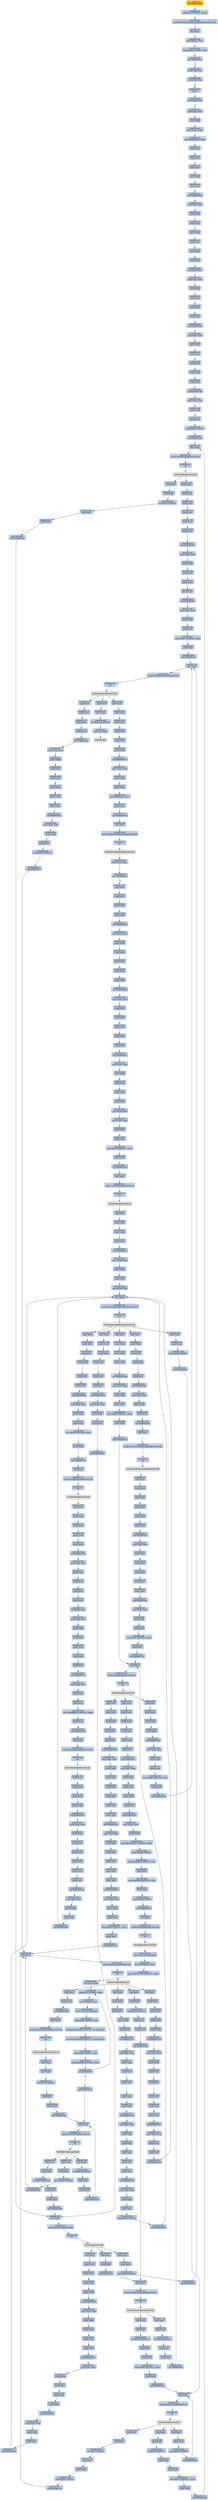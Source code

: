 digraph G {
node[shape=rectangle,style=filled,fillcolor=lightsteelblue,color=lightsteelblue]
bgcolor="transparent"
a0x004015ecxorl_eax_eax[label="start\nxorl %eax, %eax",color="lightgrey",fillcolor="orange"];
a0x004015eeaddl_0x2UINT8_esp_[label="0x004015ee\naddl $0x2<UINT8>, (%esp)"];
a0x004015f2movl_GetVolumePathNameA_kernel32_dll_eax[label="0x004015f2\nmovl GetVolumePathNameA@kernel32.dll, %eax"];
a0x004015f7decl_eax[label="0x004015f7\ndecl %eax"];
a0x004015f8movl_eax__eax[label="0x004015f8\nmovl (%eax), %eax"];
a0x004015faxorb_0x6aUINT8_ah[label="0x004015fa\nxorb $0x6a<UINT8>, %ah"];
a0x004015fdjne_0x00401aef[label="0x004015fd\njne 0x00401aef"];
a0x00401603testb_ah_ah[label="0x00401603\ntestb %ah, %ah"];
a0x00401605jne_0x0040160e[label="0x00401605\njne 0x0040160e"];
a0x00401607pusha_[label="0x00401607\npusha "];
a0x00401608jno_0x00401abc[label="0x00401608\njno 0x00401abc"];
a0x00401abcmovl_edi_edi[label="0x00401abc\nmovl %edi, %edi"];
a0x00401abepushl_ebp[label="0x00401abe\npushl %ebp"];
a0x00401abfmovl_esp_ebp[label="0x00401abf\nmovl %esp, %ebp"];
a0x00401ac1leal_0x004031b8_eax[label="0x00401ac1\nleal 0x004031b8, %eax"];
a0x00401ac7pushl_eax[label="0x00401ac7\npushl %eax"];
a0x00401ac8pushl_ecx[label="0x00401ac8\npushl %ecx"];
a0x00401ac9pushl_ecx[label="0x00401ac9\npushl %ecx"];
a0x00401acapushl_edx[label="0x00401aca\npushl %edx"];
a0x00401acbpushl_esi[label="0x00401acb\npushl %esi"];
a0x00401acccall_0x00401b10[label="0x00401acc\ncall 0x00401b10"];
a0x00401b10movl_edi_edi[label="0x00401b10\nmovl %edi, %edi"];
a0x00401b12pushl_ebp[label="0x00401b12\npushl %ebp"];
a0x00401b13pushl_eax[label="0x00401b13\npushl %eax"];
a0x00401b14pushl_edx[label="0x00401b14\npushl %edx"];
a0x00401b15pushl_esi[label="0x00401b15\npushl %esi"];
a0x00401b16pushl_ebx[label="0x00401b16\npushl %ebx"];
a0x00401b17pushl_edi[label="0x00401b17\npushl %edi"];
a0x00401b18call_0x0040183c[label="0x00401b18\ncall 0x0040183c"];
a0x0040183cmovl_edi_edi[label="0x0040183c\nmovl %edi, %edi"];
a0x0040183epushl_ebp[label="0x0040183e\npushl %ebp"];
a0x0040183fpushl_eax[label="0x0040183f\npushl %eax"];
a0x00401840pushl_ebx[label="0x00401840\npushl %ebx"];
a0x00401841pushl_esi[label="0x00401841\npushl %esi"];
a0x00401842call_0x00401684[label="0x00401842\ncall 0x00401684"];
a0x00401684movl_edi_edi[label="0x00401684\nmovl %edi, %edi"];
a0x00401686pushl_ebp[label="0x00401686\npushl %ebp"];
a0x00401687pushl_eax[label="0x00401687\npushl %eax"];
a0x00401688pushl_edx[label="0x00401688\npushl %edx"];
a0x00401689pushl_edx[label="0x00401689\npushl %edx"];
a0x0040168apushl_ecx[label="0x0040168a\npushl %ecx"];
a0x0040168bcall_0x004017d0[label="0x0040168b\ncall 0x004017d0"];
a0x004017d0movl_edi_edi[label="0x004017d0\nmovl %edi, %edi"];
a0x004017d2pushl_ebp[label="0x004017d2\npushl %ebp"];
a0x004017d3pushl_eax[label="0x004017d3\npushl %eax"];
a0x004017d4pushl_0x0UINT8[label="0x004017d4\npushl $0x0<UINT8>"];
a0x004017d6call_0x00401c38[label="0x004017d6\ncall 0x00401c38"];
a0x00401c38decl_eax[label="0x00401c38\ndecl %eax"];
a0x00401c39pushl_CloseHandle_kernel32_dll[label="0x00401c39\npushl CloseHandle@kernel32.dll"];
a0x00401c3fret[label="0x00401c3f\nret"];
CloseHandle_kernel32_dll[label="CloseHandle@kernel32.dll",color="lightgrey",fillcolor="lightgrey"];
a0x004017dbpopl_eax[label="0x004017db\npopl %eax"];
a0x004017dcpushl_eax[label="0x004017dc\npushl %eax"];
a0x004017ddpushl_ecx[label="0x004017dd\npushl %ecx"];
a0x004017depushl_esi[label="0x004017de\npushl %esi"];
a0x004017dfpushl_edx[label="0x004017df\npushl %edx"];
a0x004017e0pushl_edx[label="0x004017e0\npushl %edx"];
a0x004017e1call_0x00401b9c[label="0x004017e1\ncall 0x00401b9c"];
a0x00401b9cmovl_edi_edi[label="0x00401b9c\nmovl %edi, %edi"];
a0x00401b9epushl_ebp[label="0x00401b9e\npushl %ebp"];
a0x00401b9fpushl_eax[label="0x00401b9f\npushl %eax"];
a0x00401ba0pushl_ecx[label="0x00401ba0\npushl %ecx"];
a0x00401ba1pushl_ebx[label="0x00401ba1\npushl %ebx"];
a0x00401ba2call_0x004019ac[label="0x00401ba2\ncall 0x004019ac"];
a0x004019acmovl_edi_edi[label="0x004019ac\nmovl %edi, %edi"];
a0x004019aepushl_ebp[label="0x004019ae\npushl %ebp"];
a0x004019afpushl_eax[label="0x004019af\npushl %eax"];
a0x004019b0movl_0x0UINT32_edi[label="0x004019b0\nmovl $0x0<UINT32>, %edi"];
a0x004019b5pushl_edi[label="0x004019b5\npushl %edi"];
a0x004019b6call_0x00401c50[label="0x004019b6\ncall 0x00401c50"];
a0x00401c50decl_eax[label="0x00401c50\ndecl %eax"];
a0x00401c51pushl_GetTapeStatus_kernel32_dll[label="0x00401c51\npushl GetTapeStatus@kernel32.dll"];
a0x00401c57ret[label="0x00401c57\nret"];
GetTapeStatus_kernel32_dll[label="GetTapeStatus@kernel32.dll",color="lightgrey",fillcolor="lightgrey"];
a0x004019bbpopl_eax[label="0x004019bb\npopl %eax"];
a0x004019bcpushl_eax[label="0x004019bc\npushl %eax"];
a0x004019bdpushl_edx[label="0x004019bd\npushl %edx"];
a0x004019bepushl_edi[label="0x004019be\npushl %edi"];
a0x004019bfpushl_esi[label="0x004019bf\npushl %esi"];
a0x004019c0pushl_ecx[label="0x004019c0\npushl %ecx"];
a0x004019c1call_0x00401610[label="0x004019c1\ncall 0x00401610"];
a0x00401610movl_edi_edi[label="0x00401610\nmovl %edi, %edi"];
a0x00401612pushl_ebp[label="0x00401612\npushl %ebp"];
a0x00401613pushl_eax[label="0x00401613\npushl %eax"];
a0x00401614leal_0x48eax__ecx[label="0x00401614\nleal 0x48(%eax), %ecx"];
a0x00401617pushl_ecx[label="0x00401617\npushl %ecx"];
a0x00401618call_0x00401c88[label="0x00401618\ncall 0x00401c88"];
a0x00401c88decl_eax[label="0x00401c88\ndecl %eax"];
a0x00401c89pushl_GetModuleHandleA_kernel32_dll[label="0x00401c89\npushl GetModuleHandleA@kernel32.dll"];
a0x00401c8fret[label="0x00401c8f\nret"];
GetModuleHandleA_kernel32_dll[label="GetModuleHandleA@kernel32.dll",color="lightgrey",fillcolor="lightgrey"];
a0x0040161dtestl_eax_eax[label="0x0040161d\ntestl %eax, %eax"];
a0x0040161fjne_0x00401614[label="0x0040161f\njne 0x00401614"];
a0x00401621popl_eax[label="0x00401621\npopl %eax"];
a0x00401622pushl_eax[label="0x00401622\npushl %eax"];
a0x00401623pushl_edx[label="0x00401623\npushl %edx"];
a0x00401624pushl_edi[label="0x00401624\npushl %edi"];
a0x00401625call_0x00401664[label="0x00401625\ncall 0x00401664"];
a0x00401664movl_edi_edi[label="0x00401664\nmovl %edi, %edi"];
a0x00401666pushl_ebp[label="0x00401666\npushl %ebp"];
a0x00401667pushl_eax[label="0x00401667\npushl %eax"];
a0x00401668pushl_ecx[label="0x00401668\npushl %ecx"];
a0x00401669pushl_ebx[label="0x00401669\npushl %ebx"];
a0x0040166apushl_ebx[label="0x0040166a\npushl %ebx"];
a0x0040166bcall_0x00401a28[label="0x0040166b\ncall 0x00401a28"];
a0x00401a28movl_edi_edi[label="0x00401a28\nmovl %edi, %edi"];
a0x00401a2apushl_ebp[label="0x00401a2a\npushl %ebp"];
a0x00401a2bpushl_eax[label="0x00401a2b\npushl %eax"];
a0x00401a2cpushl_esi[label="0x00401a2c\npushl %esi"];
a0x00401a2dpushl_edx[label="0x00401a2d\npushl %edx"];
a0x00401a2epushl_edi[label="0x00401a2e\npushl %edi"];
a0x00401a2fcall_0x00401af0[label="0x00401a2f\ncall 0x00401af0"];
a0x00401af0movl_edi_edi[label="0x00401af0\nmovl %edi, %edi"];
a0x00401af2pushl_ebp[label="0x00401af2\npushl %ebp"];
a0x00401af3pushl_eax[label="0x00401af3\npushl %eax"];
a0x00401af4pushl_ebx[label="0x00401af4\npushl %ebx"];
a0x00401af5pushl_ebx[label="0x00401af5\npushl %ebx"];
a0x00401af6call_0x00401880[label="0x00401af6\ncall 0x00401880"];
a0x00401880movl_edi_edi[label="0x00401880\nmovl %edi, %edi"];
a0x00401882pushl_ebp[label="0x00401882\npushl %ebp"];
a0x00401883pushl_eax[label="0x00401883\npushl %eax"];
a0x00401884movl_0x0UINT32_edx[label="0x00401884\nmovl $0x0<UINT32>, %edx"];
a0x00401889pushl_edx[label="0x00401889\npushl %edx"];
a0x0040188acall_0x00401c30[label="0x0040188a\ncall 0x00401c30"];
a0x00401c30decl_eax[label="0x00401c30\ndecl %eax"];
a0x00401c31pushl_GlobalFlags_kernel32_dll[label="0x00401c31\npushl GlobalFlags@kernel32.dll"];
a0x00401c37ret[label="0x00401c37\nret"];
GlobalFlags_kernel32_dll[label="GlobalFlags@kernel32.dll",color="lightgrey",fillcolor="lightgrey"];
a0x0040188fpopl_eax[label="0x0040188f\npopl %eax"];
a0x00401890pushl_eax[label="0x00401890\npushl %eax"];
a0x00401891pushl_edi[label="0x00401891\npushl %edi"];
a0x00401892pushl_ecx[label="0x00401892\npushl %ecx"];
a0x00401893call_0x0040185c[label="0x00401893\ncall 0x0040185c"];
a0x0040185cmovl_edi_edi[label="0x0040185c\nmovl %edi, %edi"];
a0x0040185epushl_ebp[label="0x0040185e\npushl %ebp"];
a0x0040185fpushl_eax[label="0x0040185f\npushl %eax"];
a0x00401860call_0x00401cb8[label="0x00401860\ncall 0x00401cb8"];
a0x00401cb8decl_eax[label="0x00401cb8\ndecl %eax"];
a0x00401cb9pushl_GetForegroundWindow_user32_dll[label="0x00401cb9\npushl GetForegroundWindow@user32.dll"];
a0x00401cbfret[label="0x00401cbf\nret"];
GetForegroundWindow_user32_dll[label="GetForegroundWindow@user32.dll",color="lightgrey",fillcolor="lightgrey"];
a0x00401865popl_eax[label="0x00401865\npopl %eax"];
a0x00401866pushl_eax[label="0x00401866\npushl %eax"];
a0x00401867pushl_esi[label="0x00401867\npushl %esi"];
a0x00401868pushl_edx[label="0x00401868\npushl %edx"];
a0x00401869pushl_ebx[label="0x00401869\npushl %ebx"];
a0x0040186apushl_esi[label="0x0040186a\npushl %esi"];
a0x0040186bcall_0x004016f4[label="0x0040186b\ncall 0x004016f4"];
a0x004016f4movl_edi_edi[label="0x004016f4\nmovl %edi, %edi"];
a0x004016f6pushl_ebp[label="0x004016f6\npushl %ebp"];
a0x004016f7pushl_eax[label="0x004016f7\npushl %eax"];
a0x004016f8movl_0x0UINT32_edi[label="0x004016f8\nmovl $0x0<UINT32>, %edi"];
a0x004016fdpushl_edi[label="0x004016fd\npushl %edi"];
a0x004016fecall_0x00401c78[label="0x004016fe\ncall 0x00401c78"];
a0x00401c78decl_eax[label="0x00401c78\ndecl %eax"];
a0x00401c79pushl_LocalHandle_kernel32_dll[label="0x00401c79\npushl LocalHandle@kernel32.dll"];
a0x00401c7fret[label="0x00401c7f\nret"];
LocalHandle_kernel32_dll[label="LocalHandle@kernel32.dll",color="lightgrey",fillcolor="lightgrey"];
a0x00401703popl_eax[label="0x00401703\npopl %eax"];
a0x00401704pushl_eax[label="0x00401704\npushl %eax"];
a0x00401705pushl_ebx[label="0x00401705\npushl %ebx"];
a0x00401706pushl_edi[label="0x00401706\npushl %edi"];
a0x00401707pushl_ebx[label="0x00401707\npushl %ebx"];
a0x00401708call_0x004017f8[label="0x00401708\ncall 0x004017f8"];
a0x004017f8movl_edi_edi[label="0x004017f8\nmovl %edi, %edi"];
a0x004017fapushl_ebp[label="0x004017fa\npushl %ebp"];
a0x004017fbpushl_eax[label="0x004017fb\npushl %eax"];
a0x004017fcpushl_ebx[label="0x004017fc\npushl %ebx"];
a0x004017fdpushl_ebx[label="0x004017fd\npushl %ebx"];
a0x004017fecall_0x004016ac[label="0x004017fe\ncall 0x004016ac"];
a0x004016acmovl_edi_edi[label="0x004016ac\nmovl %edi, %edi"];
a0x004016aepushl_ebp[label="0x004016ae\npushl %ebp"];
a0x004016afpushl_eax[label="0x004016af\npushl %eax"];
a0x004016b0pushl_ecx[label="0x004016b0\npushl %ecx"];
a0x004016b1pushl_edi[label="0x004016b1\npushl %edi"];
a0x004016b2pushl_ecx[label="0x004016b2\npushl %ecx"];
a0x004016b3call_0x004017ac[label="0x004016b3\ncall 0x004017ac"];
a0x004017acmovl_edi_edi[label="0x004017ac\nmovl %edi, %edi"];
a0x004017aepushl_ebp[label="0x004017ae\npushl %ebp"];
a0x004017afpushl_eax[label="0x004017af\npushl %eax"];
a0x004017b0movl_0xfffffff5UINT32_edx[label="0x004017b0\nmovl $0xfffffff5<UINT32>, %edx"];
a0x004017b5pushl_edx[label="0x004017b5\npushl %edx"];
a0x004017b6call_0x00401c68[label="0x004017b6\ncall 0x00401c68"];
a0x00401c68decl_eax[label="0x00401c68\ndecl %eax"];
a0x00401c69pushl_GetStdHandle_kernel32_dll[label="0x00401c69\npushl GetStdHandle@kernel32.dll"];
a0x00401c6fret[label="0x00401c6f\nret"];
GetStdHandle_kernel32_dll[label="GetStdHandle@kernel32.dll",color="lightgrey",fillcolor="lightgrey"];
a0x004017bbpopl_eax[label="0x004017bb\npopl %eax"];
a0x004017bcpushl_eax[label="0x004017bc\npushl %eax"];
a0x004017bdpushl_ecx[label="0x004017bd\npushl %ecx"];
a0x004017bepushl_edx[label="0x004017be\npushl %edx"];
a0x004017bfcall_0x0040163c[label="0x004017bf\ncall 0x0040163c"];
a0x0040163cmovl_edi_edi[label="0x0040163c\nmovl %edi, %edi"];
a0x0040163epushl_ebp[label="0x0040163e\npushl %ebp"];
a0x0040163fpushl_eax[label="0x0040163f\npushl %eax"];
a0x00401640pushl_ebx[label="0x00401640\npushl %ebx"];
a0x00401641pushl_ecx[label="0x00401641\npushl %ecx"];
a0x00401642pushl_edi[label="0x00401642\npushl %edi"];
a0x00401643pushl_edi[label="0x00401643\npushl %edi"];
a0x00401644call_0x00401a50[label="0x00401644\ncall 0x00401a50"];
a0x00401a50movl_edi_edi[label="0x00401a50\nmovl %edi, %edi"];
a0x00401a52pushl_ebp[label="0x00401a52\npushl %ebp"];
a0x00401a53pushl_eax[label="0x00401a53\npushl %eax"];
a0x00401a54call_0x00401cb8[label="0x00401a54\ncall 0x00401cb8"];
a0x00401a59popl_eax[label="0x00401a59\npopl %eax"];
a0x00401a5apushl_eax[label="0x00401a5a\npushl %eax"];
a0x00401a5bpushl_edx[label="0x00401a5b\npushl %edx"];
a0x00401a5cpushl_edi[label="0x00401a5c\npushl %edi"];
a0x00401a5dcall_0x00401980[label="0x00401a5d\ncall 0x00401980"];
a0x00401980movl_edi_edi[label="0x00401980\nmovl %edi, %edi"];
a0x00401982pushl_ebp[label="0x00401982\npushl %ebp"];
a0x00401983pushl_eax[label="0x00401983\npushl %eax"];
a0x00401984movl_0x0UINT32_ebx[label="0x00401984\nmovl $0x0<UINT32>, %ebx"];
a0x00401989pushl_ebx[label="0x00401989\npushl %ebx"];
a0x0040198acall_0x00401c18[label="0x0040198a\ncall 0x00401c18"];
a0x00401c18decl_eax[label="0x00401c18\ndecl %eax"];
a0x00401c19pushl_GlobalLock_kernel32_dll[label="0x00401c19\npushl GlobalLock@kernel32.dll"];
a0x00401c1fret[label="0x00401c1f\nret"];
GlobalLock_kernel32_dll[label="GlobalLock@kernel32.dll",color="lightgrey",fillcolor="lightgrey"];
a0x0040198fpopl_eax[label="0x0040198f\npopl %eax"];
a0x00401990pushl_eax[label="0x00401990\npushl %eax"];
a0x00401991pushl_esi[label="0x00401991\npushl %esi"];
a0x00401992pushl_ebx[label="0x00401992\npushl %ebx"];
a0x00401993call_0x00401764[label="0x00401993\ncall 0x00401764"];
a0x00401764movl_edi_edi[label="0x00401764\nmovl %edi, %edi"];
a0x00401766pushl_ebp[label="0x00401766\npushl %ebp"];
a0x00401767pushl_eax[label="0x00401767\npushl %eax"];
a0x00401768movl_0x0UINT32_edi[label="0x00401768\nmovl $0x0<UINT32>, %edi"];
a0x0040176dpushl_edi[label="0x0040176d\npushl %edi"];
a0x0040176ecall_0x00401c50[label="0x0040176e\ncall 0x00401c50"];
a0x00401773popl_eax[label="0x00401773\npopl %eax"];
a0x00401774pushl_eax[label="0x00401774\npushl %eax"];
a0x00401775pushl_ebx[label="0x00401775\npushl %ebx"];
a0x00401776pushl_ebx[label="0x00401776\npushl %ebx"];
a0x00401777call_0x0040195c[label="0x00401777\ncall 0x0040195c"];
a0x0040195cmovl_edi_edi[label="0x0040195c\nmovl %edi, %edi"];
a0x0040195epushl_ebp[label="0x0040195e\npushl %ebp"];
a0x0040195fpushl_eax[label="0x0040195f\npushl %eax"];
a0x00401960pushl_esi[label="0x00401960\npushl %esi"];
a0x00401961pushl_ecx[label="0x00401961\npushl %ecx"];
a0x00401962pushl_edx[label="0x00401962\npushl %edx"];
a0x00401963pushl_edx[label="0x00401963\npushl %edx"];
a0x00401964call_0x004018a4[label="0x00401964\ncall 0x004018a4"];
a0x004018a4movl_edi_edi[label="0x004018a4\nmovl %edi, %edi"];
a0x004018a6pushl_ebp[label="0x004018a6\npushl %ebp"];
a0x004018a7pushl_eax[label="0x004018a7\npushl %eax"];
a0x004018a8pushl_0x0UINT8[label="0x004018a8\npushl $0x0<UINT8>"];
a0x004018aacall_0x00401c58[label="0x004018aa\ncall 0x00401c58"];
a0x00401c58decl_eax[label="0x00401c58\ndecl %eax"];
a0x00401c59pushl_FindAtomA_kernel32_dll[label="0x00401c59\npushl FindAtomA@kernel32.dll"];
a0x00401c5fret[label="0x00401c5f\nret"];
FindAtomA_kernel32_dll[label="FindAtomA@kernel32.dll",color="lightgrey",fillcolor="lightgrey"];
a0x004018afpopl_eax[label="0x004018af\npopl %eax"];
a0x004018b0pushl_eax[label="0x004018b0\npushl %eax"];
a0x004018b1pushl_ecx[label="0x004018b1\npushl %ecx"];
a0x004018b2pushl_edi[label="0x004018b2\npushl %edi"];
a0x004018b3pushl_ebx[label="0x004018b3\npushl %ebx"];
a0x004018b4call_0x00401be8[label="0x004018b4\ncall 0x00401be8"];
a0x00401be8movl_edi_edi[label="0x00401be8\nmovl %edi, %edi"];
a0x00401beapushl_ebp[label="0x00401bea\npushl %ebp"];
a0x00401bebpushl_eax[label="0x00401beb\npushl %eax"];
a0x00401becpushl_esi[label="0x00401bec\npushl %esi"];
a0x00401bedpushl_ebx[label="0x00401bed\npushl %ebx"];
a0x00401beepushl_ecx[label="0x00401bee\npushl %ecx"];
a0x00401befpushl_ecx[label="0x00401bef\npushl %ecx"];
a0x00401bf0call_0x0040178c[label="0x00401bf0\ncall 0x0040178c"];
a0x0040178cmovl_edi_edi[label="0x0040178c\nmovl %edi, %edi"];
a0x0040178epushl_ebp[label="0x0040178e\npushl %ebp"];
a0x0040178fpushl_eax[label="0x0040178f\npushl %eax"];
a0x00401790call_0x00401cb8[label="0x00401790\ncall 0x00401cb8"];
a0x00401795popl_eax[label="0x00401795\npopl %eax"];
a0x00401796pushl_eax[label="0x00401796\npushl %eax"];
a0x00401797pushl_ebx[label="0x00401797\npushl %ebx"];
a0x00401798pushl_ecx[label="0x00401798\npushl %ecx"];
a0x00401799pushl_esi[label="0x00401799\npushl %esi"];
a0x0040179apushl_ecx[label="0x0040179a\npushl %ecx"];
a0x0040179bcall_0x00401b38[label="0x0040179b\ncall 0x00401b38"];
a0x00401b38movl_edi_edi[label="0x00401b38\nmovl %edi, %edi"];
a0x00401b3apushl_ebp[label="0x00401b3a\npushl %ebp"];
a0x00401b3bpushl_eax[label="0x00401b3b\npushl %eax"];
a0x00401b3ccall_0x00401d08[label="0x00401b3c\ncall 0x00401d08"];
a0x00401d08decl_eax[label="0x00401d08\ndecl %eax"];
a0x00401d09pushl_GetFocus_user32_dll[label="0x00401d09\npushl GetFocus@user32.dll"];
a0x00401d0fret[label="0x00401d0f\nret"];
GetFocus_user32_dll[label="GetFocus@user32.dll",color="lightgrey",fillcolor="lightgrey"];
a0x00401b41popl_eax[label="0x00401b41\npopl %eax"];
a0x00401b42pushl_eax[label="0x00401b42\npushl %eax"];
a0x00401b43pushl_ecx[label="0x00401b43\npushl %ecx"];
a0x00401b44pushl_ecx[label="0x00401b44\npushl %ecx"];
a0x00401b45pushl_ecx[label="0x00401b45\npushl %ecx"];
a0x00401b46call_0x00401b58[label="0x00401b46\ncall 0x00401b58"];
a0x00401b58movl_edi_edi[label="0x00401b58\nmovl %edi, %edi"];
a0x00401b5apushl_ebp[label="0x00401b5a\npushl %ebp"];
a0x00401b5bpushl_eax[label="0x00401b5b\npushl %eax"];
a0x00401b5cpushl_esi[label="0x00401b5c\npushl %esi"];
a0x00401b5dpushl_esi[label="0x00401b5d\npushl %esi"];
a0x00401b5ecall_0x00401a70[label="0x00401b5e\ncall 0x00401a70"];
a0x00401a70movl_edi_edi[label="0x00401a70\nmovl %edi, %edi"];
a0x00401a72pushl_ebp[label="0x00401a72\npushl %ebp"];
a0x00401a73pushl_eax[label="0x00401a73\npushl %eax"];
a0x00401a74pushl_ebx[label="0x00401a74\npushl %ebx"];
a0x00401a75pushl_ebx[label="0x00401a75\npushl %ebx"];
a0x00401a76call_0x00401bc0[label="0x00401a76\ncall 0x00401bc0"];
a0x00401bc0movl_edi_edi[label="0x00401bc0\nmovl %edi, %edi"];
a0x00401bc2pushl_ebp[label="0x00401bc2\npushl %ebp"];
a0x00401bc3pushl_eax[label="0x00401bc3\npushl %eax"];
a0x00401bc4call_0x00401cb8[label="0x00401bc4\ncall 0x00401cb8"];
a0x00401bc9popl_eax[label="0x00401bc9\npopl %eax"];
a0x00401bcapushl_eax[label="0x00401bca\npushl %eax"];
a0x00401bcbpushl_esi[label="0x00401bcb\npushl %esi"];
a0x00401bccpushl_edx[label="0x00401bcc\npushl %edx"];
a0x00401bcdpushl_ecx[label="0x00401bcd\npushl %ecx"];
a0x00401bcecall_0x00401a94[label="0x00401bce\ncall 0x00401a94"];
a0x00401a94movl_edi_edi[label="0x00401a94\nmovl %edi, %edi"];
a0x00401a96pushl_ebp[label="0x00401a96\npushl %ebp"];
a0x00401a97pushl_eax[label="0x00401a97\npushl %eax"];
a0x00401a98call_0x00401ca8[label="0x00401a98\ncall 0x00401ca8"];
a0x00401ca8decl_eax[label="0x00401ca8\ndecl %eax"];
a0x00401ca9pushl_GetUserDefaultLangID_kernel32_dll[label="0x00401ca9\npushl GetUserDefaultLangID@kernel32.dll"];
a0x00401cafret[label="0x00401caf\nret"];
GetUserDefaultLangID_kernel32_dll[label="GetUserDefaultLangID@kernel32.dll",color="lightgrey",fillcolor="lightgrey"];
a0x00401a9dpopl_eax[label="0x00401a9d\npopl %eax"];
a0x00401a9epushl_eax[label="0x00401a9e\npushl %eax"];
a0x00401a9fpushl_edx[label="0x00401a9f\npushl %edx"];
a0x00401aa0pushl_ebx[label="0x00401aa0\npushl %ebx"];
a0x00401aa1pushl_edi[label="0x00401aa1\npushl %edi"];
a0x00401aa2pushl_edx[label="0x00401aa2\npushl %edx"];
a0x00401aa3call_0x00401b78[label="0x00401aa3\ncall 0x00401b78"];
a0x00401b78movl_edi_edi[label="0x00401b78\nmovl %edi, %edi"];
a0x00401b7apushl_ebp[label="0x00401b7a\npushl %ebp"];
a0x00401b7bpushl_eax[label="0x00401b7b\npushl %eax"];
a0x00401b7cpushl_ebx[label="0x00401b7c\npushl %ebx"];
a0x00401b7dpushl_ecx[label="0x00401b7d\npushl %ecx"];
a0x00401b7epushl_esi[label="0x00401b7e\npushl %esi"];
a0x00401b7fcall_0x004019fc[label="0x00401b7f\ncall 0x004019fc"];
a0x004019fcmovl_edi_edi[label="0x004019fc\nmovl %edi, %edi"];
a0x004019fepushl_ebp[label="0x004019fe\npushl %ebp"];
a0x004019ffpushl_eax[label="0x004019ff\npushl %eax"];
a0x00401a00movl_0x0UINT32_edi[label="0x00401a00\nmovl $0x0<UINT32>, %edi"];
a0x00401a05pushl_edi[label="0x00401a05\npushl %edi"];
a0x00401a06call_0x00401c18[label="0x00401a06\ncall 0x00401c18"];
a0x00401a0bpopl_eax[label="0x00401a0b\npopl %eax"];
a0x00401a0cpushl_eax[label="0x00401a0c\npushl %eax"];
a0x00401a0dpushl_edi[label="0x00401a0d\npushl %edi"];
a0x00401a0epushl_edx[label="0x00401a0e\npushl %edx"];
a0x00401a0fpushl_ecx[label="0x00401a0f\npushl %ecx"];
a0x00401a10call_0x004019d4[label="0x00401a10\ncall 0x004019d4"];
a0x004019d4movl_edi_edi[label="0x004019d4\nmovl %edi, %edi"];
a0x004019d6pushl_ebp[label="0x004019d6\npushl %ebp"];
a0x004019d7pushl_eax[label="0x004019d7\npushl %eax"];
a0x004019d8pushl_edx[label="0x004019d8\npushl %edx"];
a0x004019d9pushl_esi[label="0x004019d9\npushl %esi"];
a0x004019dapushl_esi[label="0x004019da\npushl %esi"];
a0x004019dbpushl_esi[label="0x004019db\npushl %esi"];
a0x004019dccall_0x004016d4[label="0x004019dc\ncall 0x004016d4"];
a0x004016d4movl_edi_edi[label="0x004016d4\nmovl %edi, %edi"];
a0x004016d6pushl_ebp[label="0x004016d6\npushl %ebp"];
a0x004016d7pushl_eax[label="0x004016d7\npushl %eax"];
a0x004016d8pushl_ecx[label="0x004016d8\npushl %ecx"];
a0x004016d9pushl_esi[label="0x004016d9\npushl %esi"];
a0x004016dapushl_esi[label="0x004016da\npushl %esi"];
a0x004016dbcall_0x00401934[label="0x004016db\ncall 0x00401934"];
a0x00401934movl_edi_edi[label="0x00401934\nmovl %edi, %edi"];
a0x00401936pushl_ebp[label="0x00401936\npushl %ebp"];
a0x00401937pushl_eax[label="0x00401937\npushl %eax"];
a0x00401938movl_0x0UINT32_ecx[label="0x00401938\nmovl $0x0<UINT32>, %ecx"];
a0x0040193dpushl_ecx[label="0x0040193d\npushl %ecx"];
a0x0040193ecall_0x00401c58[label="0x0040193e\ncall 0x00401c58"];
a0x00401943popl_eax[label="0x00401943\npopl %eax"];
a0x00401944pushl_eax[label="0x00401944\npushl %eax"];
a0x00401945pushl_ecx[label="0x00401945\npushl %ecx"];
a0x00401946pushl_edx[label="0x00401946\npushl %edx"];
a0x00401947pushl_ebx[label="0x00401947\npushl %ebx"];
a0x00401948call_0x0040171c[label="0x00401948\ncall 0x0040171c"];
a0x0040171cmovl_edi_edi[label="0x0040171c\nmovl %edi, %edi"];
a0x0040171epushl_ebp[label="0x0040171e\npushl %ebp"];
a0x0040171fpushl_eax[label="0x0040171f\npushl %eax"];
a0x00401720pushl_ecx[label="0x00401720\npushl %ecx"];
a0x00401721pushl_ebx[label="0x00401721\npushl %ebx"];
a0x00401722pushl_ebx[label="0x00401722\npushl %ebx"];
a0x00401723call_0x004015c8[label="0x00401723\ncall 0x004015c8"];
a0x004015c8movl_edi_edi[label="0x004015c8\nmovl %edi, %edi"];
a0x004015capushl_ebp[label="0x004015ca\npushl %ebp"];
a0x004015cbpushl_eax[label="0x004015cb\npushl %eax"];
a0x004015ccpushl_ebx[label="0x004015cc\npushl %ebx"];
a0x004015cdpushl_esi[label="0x004015cd\npushl %esi"];
a0x004015cepushl_ecx[label="0x004015ce\npushl %ecx"];
a0x004015cfcall_0x00401740[label="0x004015cf\ncall 0x00401740"];
a0x00401740movl_edi_edi[label="0x00401740\nmovl %edi, %edi"];
a0x00401742pushl_ebp[label="0x00401742\npushl %ebp"];
a0x00401743pushl_eax[label="0x00401743\npushl %eax"];
a0x00401744pushl_0x0UINT8[label="0x00401744\npushl $0x0<UINT8>"];
a0x00401746call_0x00401c18[label="0x00401746\ncall 0x00401c18"];
a0x0040174bpopl_eax[label="0x0040174b\npopl %eax"];
a0x0040174cpushl_eax[label="0x0040174c\npushl %eax"];
a0x0040174dpushl_edi[label="0x0040174d\npushl %edi"];
a0x0040174epushl_esi[label="0x0040174e\npushl %esi"];
a0x0040174fpushl_edi[label="0x0040174f\npushl %edi"];
a0x00401750pushl_esi[label="0x00401750\npushl %esi"];
a0x00401751call_0x0040181c[label="0x00401751\ncall 0x0040181c"];
a0x0040181cmovl_edi_edi[label="0x0040181c\nmovl %edi, %edi"];
a0x0040181epushl_ebp[label="0x0040181e\npushl %ebp"];
a0x0040181fpushl_eax[label="0x0040181f\npushl %eax"];
a0x00401820pushl_ecx[label="0x00401820\npushl %ecx"];
a0x00401821pushl_esi[label="0x00401821\npushl %esi"];
a0x00401822call_0x004018cc[label="0x00401822\ncall 0x004018cc"];
a0x004018ccmovl_edi_edi[label="0x004018cc\nmovl %edi, %edi"];
a0x004018cepushl_ebp[label="0x004018ce\npushl %ebp"];
a0x004018cfmovl_0x403000UINT32_ebx[label="0x004018cf\nmovl $0x403000<UINT32>, %ebx"];
a0x004018d4pushl_0x40UINT8[label="0x004018d4\npushl $0x40<UINT8>"];
a0x004018d6movl_0x1000UINT32_esi[label="0x004018d6\nmovl $0x1000<UINT32>, %esi"];
a0x004018dbpushl_esi[label="0x004018db\npushl %esi"];
a0x004018dcmovl_0x588UINT32_eax[label="0x004018dc\nmovl $0x588<UINT32>, %eax"];
a0x004018e1pushl_eax[label="0x004018e1\npushl %eax"];
a0x004018e2pushl_0x0UINT8[label="0x004018e2\npushl $0x0<UINT8>"];
a0x004018e4call_0x00401c10[label="0x004018e4\ncall 0x00401c10"];
a0x00401c10decl_eax[label="0x00401c10\ndecl %eax"];
a0x00401c11pushl_VirtualAlloc_kernel32_dll[label="0x00401c11\npushl VirtualAlloc@kernel32.dll"];
a0x00401c17ret[label="0x00401c17\nret"];
VirtualAlloc_kernel32_dll[label="VirtualAlloc@kernel32.dll",color="lightgrey",fillcolor="lightgrey"];
a0x004018e9movl_eax_0x1a4ebx_[label="0x004018e9\nmovl %eax, 0x1a4(%ebx)"];
a0x004018efleal__272eax__eax[label="0x004018ef\nleal -272(%eax), %eax"];
a0x004018f5movl_0x401036UINT32_edx[label="0x004018f5\nmovl $0x401036<UINT32>, %edx"];
a0x004018faxorl_edi_edi[label="0x004018fa\nxorl %edi, %edi"];
a0x004018fcaddl_0x4UINT8_edx[label="0x004018fc\naddl $0x4<UINT8>, %edx"];
a0x004018ffmovl__4edx__esi[label="0x004018ff\nmovl -4(%edx), %esi"];
a0x00401902movl_esi_0x110eax_[label="0x00401902\nmovl %esi, 0x110(%eax)"];
a0x00401908addl_0x4UINT8_eax[label="0x00401908\naddl $0x4<UINT8>, %eax"];
a0x0040190baddl_0xd41f8e46UINT32_0x10ceax_[label="0x0040190b\naddl $0xd41f8e46<UINT32>, 0x10c(%eax)"];
a0x00401915xorl_0x54a89c3dUINT32_0x10ceax_[label="0x00401915\nxorl $0x54a89c3d<UINT32>, 0x10c(%eax)"];
a0x0040191faddl_0x4UINT8_edi[label="0x0040191f\naddl $0x4<UINT8>, %edi"];
a0x00401922cmpl_0x588UINT32_edi[label="0x00401922\ncmpl $0x588<UINT32>, %edi"];
a0x00401928jne_0x004018fc[label="0x00401928\njne 0x004018fc"];
a0x0040192acall_0x00401ca0[label="0x0040192a\ncall 0x00401ca0"];
a0x00401ca0decl_eax[label="0x00401ca0\ndecl %eax"];
a0x00401ca1pushl_GetOEMCP_kernel32_dll[label="0x00401ca1\npushl GetOEMCP@kernel32.dll"];
a0x00401ca7ret[label="0x00401ca7\nret"];
GetOEMCP_kernel32_dll[label="GetOEMCP@kernel32.dll",color="lightgrey",fillcolor="lightgrey"];
a0x0040192fpopl_ebp[label="0x0040192f\npopl %ebp"];
a0x00401930ret_0x8UINT16[label="0x00401930\nret $0x8<UINT16>"];
a0x00401827popl_eax[label="0x00401827\npopl %eax"];
a0x00401828pushl_eax[label="0x00401828\npushl %eax"];
a0x00401829call_0x00401ca0[label="0x00401829\ncall 0x00401ca0"];
a0x0040182epopl_eax[label="0x0040182e\npopl %eax"];
a0x0040182fpushl_eax[label="0x0040182f\npushl %eax"];
a0x00401830pushl_0x0UINT8[label="0x00401830\npushl $0x0<UINT8>"];
a0x00401832call_0x00401c58[label="0x00401832\ncall 0x00401c58"];
a0x00401837popl_eax[label="0x00401837\npopl %eax"];
a0x00401838popl_ebp[label="0x00401838\npopl %ebp"];
a0x00401839ret_0x10UINT16[label="0x00401839\nret $0x10<UINT16>"];
a0x00401756popl_eax[label="0x00401756\npopl %eax"];
a0x00401757pushl_eax[label="0x00401757\npushl %eax"];
a0x00401758call_0x00401cb0[label="0x00401758\ncall 0x00401cb0"];
a0x00401cb0decl_eax[label="0x00401cb0\ndecl %eax"];
a0x00401cb1pushl_GetProcessHeap_kernel32_dll[label="0x00401cb1\npushl GetProcessHeap@kernel32.dll"];
a0x00401cb7ret[label="0x00401cb7\nret"];
GetProcessHeap_kernel32_dll[label="GetProcessHeap@kernel32.dll",color="lightgrey",fillcolor="lightgrey"];
a0x0040175dpopl_eax[label="0x0040175d\npopl %eax"];
a0x0040175epopl_ebp[label="0x0040175e\npopl %ebp"];
a0x0040175fret_0xcUINT16[label="0x0040175f\nret $0xc<UINT16>"];
a0x004015d4popl_eax[label="0x004015d4\npopl %eax"];
a0x004015d5pushl_eax[label="0x004015d5\npushl %eax"];
a0x004015d6call_0x00401cb8[label="0x004015d6\ncall 0x00401cb8"];
a0x004015dbpopl_eax[label="0x004015db\npopl %eax"];
a0x004015dcpushl_eax[label="0x004015dc\npushl %eax"];
a0x004015ddpushl_0x0UINT8[label="0x004015dd\npushl $0x0<UINT8>"];
a0x004015dfcall_0x00401c28[label="0x004015df\ncall 0x00401c28"];
a0x00401c28decl_eax[label="0x00401c28\ndecl %eax"];
a0x00401c29pushl_GlobalFree_kernel32_dll[label="0x00401c29\npushl GlobalFree@kernel32.dll"];
a0x00401c2fret[label="0x00401c2f\nret"];
GlobalFree_kernel32_dll[label="GlobalFree@kernel32.dll",color="lightgrey",fillcolor="lightgrey"];
a0x004015e4popl_eax[label="0x004015e4\npopl %eax"];
a0x004015e5popl_ebp[label="0x004015e5\npopl %ebp"];
a0x004015e6ret_0xcUINT16[label="0x004015e6\nret $0xc<UINT16>"];
a0x00401728popl_eax[label="0x00401728\npopl %eax"];
a0x00401729pushl_eax[label="0x00401729\npushl %eax"];
a0x0040172apushl_0x0UINT8[label="0x0040172a\npushl $0x0<UINT8>"];
a0x0040172ccall_0x00401c58[label="0x0040172c\ncall 0x00401c58"];
a0x00401731popl_eax[label="0x00401731\npopl %eax"];
a0x00401732pushl_eax[label="0x00401732\npushl %eax"];
a0x00401733call_0x00401d00[label="0x00401733\ncall 0x00401d00"];
a0x00401d00decl_eax[label="0x00401d00\ndecl %eax"];
a0x00401d01pushl_GetActiveWindow_user32_dll[label="0x00401d01\npushl GetActiveWindow@user32.dll"];
a0x00401d07ret[label="0x00401d07\nret"];
GetActiveWindow_user32_dll[label="GetActiveWindow@user32.dll",color="lightgrey",fillcolor="lightgrey"];
a0x00401738popl_eax[label="0x00401738\npopl %eax"];
a0x00401739popl_ebp[label="0x00401739\npopl %ebp"];
a0x0040173aret_0xcUINT16[label="0x0040173a\nret $0xc<UINT16>"];
a0x0040194dpopl_eax[label="0x0040194d\npopl %eax"];
a0x0040194epushl_eax[label="0x0040194e\npushl %eax"];
a0x0040194fcall_0x00401ca0[label="0x0040194f\ncall 0x00401ca0"];
a0x00401954popl_eax[label="0x00401954\npopl %eax"];
a0x00401955popl_ebp[label="0x00401955\npopl %ebp"];
a0x00401956ret_0xcUINT16[label="0x00401956\nret $0xc<UINT16>"];
a0x004016e0popl_eax[label="0x004016e0\npopl %eax"];
a0x004016e1pushl_eax[label="0x004016e1\npushl %eax"];
a0x004016e2call_0x00401d08[label="0x004016e2\ncall 0x00401d08"];
a0x004016e7popl_eax[label="0x004016e7\npopl %eax"];
a0x004016e8pushl_eax[label="0x004016e8\npushl %eax"];
a0x004016e9call_0x00401cb0[label="0x004016e9\ncall 0x00401cb0"];
a0x004016eepopl_eax[label="0x004016ee\npopl %eax"];
a0x004016efpopl_ebp[label="0x004016ef\npopl %ebp"];
a0x004016f0ret_0x10UINT16[label="0x004016f0\nret $0x10<UINT16>"];
a0x004019e1popl_eax[label="0x004019e1\npopl %eax"];
a0x004019e2pushl_eax[label="0x004019e2\npushl %eax"];
a0x004019e3movl_0x0UINT32_edx[label="0x004019e3\nmovl $0x0<UINT32>, %edx"];
a0x004019e8pushl_edx[label="0x004019e8\npushl %edx"];
a0x004019e9call_0x00401c28[label="0x004019e9\ncall 0x00401c28"];
a0x004019eepopl_eax[label="0x004019ee\npopl %eax"];
a0x004019efpushl_eax[label="0x004019ef\npushl %eax"];
a0x004019f0pushl_0x0UINT8[label="0x004019f0\npushl $0x0<UINT8>"];
a0x004019f2call_0x00401c28[label="0x004019f2\ncall 0x00401c28"];
a0x004019f7popl_eax[label="0x004019f7\npopl %eax"];
a0x004019f8popl_ebp[label="0x004019f8\npopl %ebp"];
a0x004019f9ret_0xcUINT16[label="0x004019f9\nret $0xc<UINT16>"];
a0x00401a15popl_eax[label="0x00401a15\npopl %eax"];
a0x00401a16pushl_eax[label="0x00401a16\npushl %eax"];
a0x00401a17movl_0x0UINT32_edx[label="0x00401a17\nmovl $0x0<UINT32>, %edx"];
a0x00401a1cpushl_edx[label="0x00401a1c\npushl %edx"];
a0x00401a1dcall_0x00401c38[label="0x00401a1d\ncall 0x00401c38"];
a0x00401a22popl_eax[label="0x00401a22\npopl %eax"];
a0x00401a23popl_ebp[label="0x00401a23\npopl %ebp"];
a0x00401a24ret_0xcUINT16[label="0x00401a24\nret $0xc<UINT16>"];
a0x00401b84popl_eax[label="0x00401b84\npopl %eax"];
a0x00401b85pushl_eax[label="0x00401b85\npushl %eax"];
a0x00401b86call_0x00401d08[label="0x00401b86\ncall 0x00401d08"];
a0x00401b8bpopl_eax[label="0x00401b8b\npopl %eax"];
a0x00401b8cpushl_eax[label="0x00401b8c\npushl %eax"];
a0x00401b8dpushl_0x0UINT8[label="0x00401b8d\npushl $0x0<UINT8>"];
a0x00401b8fcall_0x00401c50[label="0x00401b8f\ncall 0x00401c50"];
a0x00401b94popl_eax[label="0x00401b94\npopl %eax"];
a0x00401b95popl_ebp[label="0x00401b95\npopl %ebp"];
a0x00401b96ret_0x10UINT16[label="0x00401b96\nret $0x10<UINT16>"];
a0x0012ffa0lock_call_edx_[label="0x0012ffa0\nlock call (%edx)"];
a0x00000000[label="0x00000000",color="lightgrey",fillcolor="lightgrey"];
a0x004015ecxorl_eax_eax -> a0x004015eeaddl_0x2UINT8_esp_ [color="#000000"];
a0x004015eeaddl_0x2UINT8_esp_ -> a0x004015f2movl_GetVolumePathNameA_kernel32_dll_eax [color="#000000"];
a0x004015f2movl_GetVolumePathNameA_kernel32_dll_eax -> a0x004015f7decl_eax [color="#000000"];
a0x004015f7decl_eax -> a0x004015f8movl_eax__eax [color="#000000"];
a0x004015f8movl_eax__eax -> a0x004015faxorb_0x6aUINT8_ah [color="#000000"];
a0x004015faxorb_0x6aUINT8_ah -> a0x004015fdjne_0x00401aef [color="#000000"];
a0x004015fdjne_0x00401aef -> a0x00401603testb_ah_ah [color="#000000",label="F"];
a0x00401603testb_ah_ah -> a0x00401605jne_0x0040160e [color="#000000"];
a0x00401605jne_0x0040160e -> a0x00401607pusha_ [color="#000000",label="F"];
a0x00401607pusha_ -> a0x00401608jno_0x00401abc [color="#000000"];
a0x00401608jno_0x00401abc -> a0x00401abcmovl_edi_edi [color="#000000",label="T"];
a0x00401abcmovl_edi_edi -> a0x00401abepushl_ebp [color="#000000"];
a0x00401abepushl_ebp -> a0x00401abfmovl_esp_ebp [color="#000000"];
a0x00401abfmovl_esp_ebp -> a0x00401ac1leal_0x004031b8_eax [color="#000000"];
a0x00401ac1leal_0x004031b8_eax -> a0x00401ac7pushl_eax [color="#000000"];
a0x00401ac7pushl_eax -> a0x00401ac8pushl_ecx [color="#000000"];
a0x00401ac8pushl_ecx -> a0x00401ac9pushl_ecx [color="#000000"];
a0x00401ac9pushl_ecx -> a0x00401acapushl_edx [color="#000000"];
a0x00401acapushl_edx -> a0x00401acbpushl_esi [color="#000000"];
a0x00401acbpushl_esi -> a0x00401acccall_0x00401b10 [color="#000000"];
a0x00401acccall_0x00401b10 -> a0x00401b10movl_edi_edi [color="#000000"];
a0x00401b10movl_edi_edi -> a0x00401b12pushl_ebp [color="#000000"];
a0x00401b12pushl_ebp -> a0x00401b13pushl_eax [color="#000000"];
a0x00401b13pushl_eax -> a0x00401b14pushl_edx [color="#000000"];
a0x00401b14pushl_edx -> a0x00401b15pushl_esi [color="#000000"];
a0x00401b15pushl_esi -> a0x00401b16pushl_ebx [color="#000000"];
a0x00401b16pushl_ebx -> a0x00401b17pushl_edi [color="#000000"];
a0x00401b17pushl_edi -> a0x00401b18call_0x0040183c [color="#000000"];
a0x00401b18call_0x0040183c -> a0x0040183cmovl_edi_edi [color="#000000"];
a0x0040183cmovl_edi_edi -> a0x0040183epushl_ebp [color="#000000"];
a0x0040183epushl_ebp -> a0x0040183fpushl_eax [color="#000000"];
a0x0040183fpushl_eax -> a0x00401840pushl_ebx [color="#000000"];
a0x00401840pushl_ebx -> a0x00401841pushl_esi [color="#000000"];
a0x00401841pushl_esi -> a0x00401842call_0x00401684 [color="#000000"];
a0x00401842call_0x00401684 -> a0x00401684movl_edi_edi [color="#000000"];
a0x00401684movl_edi_edi -> a0x00401686pushl_ebp [color="#000000"];
a0x00401686pushl_ebp -> a0x00401687pushl_eax [color="#000000"];
a0x00401687pushl_eax -> a0x00401688pushl_edx [color="#000000"];
a0x00401688pushl_edx -> a0x00401689pushl_edx [color="#000000"];
a0x00401689pushl_edx -> a0x0040168apushl_ecx [color="#000000"];
a0x0040168apushl_ecx -> a0x0040168bcall_0x004017d0 [color="#000000"];
a0x0040168bcall_0x004017d0 -> a0x004017d0movl_edi_edi [color="#000000"];
a0x004017d0movl_edi_edi -> a0x004017d2pushl_ebp [color="#000000"];
a0x004017d2pushl_ebp -> a0x004017d3pushl_eax [color="#000000"];
a0x004017d3pushl_eax -> a0x004017d4pushl_0x0UINT8 [color="#000000"];
a0x004017d4pushl_0x0UINT8 -> a0x004017d6call_0x00401c38 [color="#000000"];
a0x004017d6call_0x00401c38 -> a0x00401c38decl_eax [color="#000000"];
a0x00401c38decl_eax -> a0x00401c39pushl_CloseHandle_kernel32_dll [color="#000000"];
a0x00401c39pushl_CloseHandle_kernel32_dll -> a0x00401c3fret [color="#000000"];
a0x00401c3fret -> CloseHandle_kernel32_dll [color="#000000"];
CloseHandle_kernel32_dll -> a0x004017dbpopl_eax [color="#000000"];
a0x004017dbpopl_eax -> a0x004017dcpushl_eax [color="#000000"];
a0x004017dcpushl_eax -> a0x004017ddpushl_ecx [color="#000000"];
a0x004017ddpushl_ecx -> a0x004017depushl_esi [color="#000000"];
a0x004017depushl_esi -> a0x004017dfpushl_edx [color="#000000"];
a0x004017dfpushl_edx -> a0x004017e0pushl_edx [color="#000000"];
a0x004017e0pushl_edx -> a0x004017e1call_0x00401b9c [color="#000000"];
a0x004017e1call_0x00401b9c -> a0x00401b9cmovl_edi_edi [color="#000000"];
a0x00401b9cmovl_edi_edi -> a0x00401b9epushl_ebp [color="#000000"];
a0x00401b9epushl_ebp -> a0x00401b9fpushl_eax [color="#000000"];
a0x00401b9fpushl_eax -> a0x00401ba0pushl_ecx [color="#000000"];
a0x00401ba0pushl_ecx -> a0x00401ba1pushl_ebx [color="#000000"];
a0x00401ba1pushl_ebx -> a0x00401ba2call_0x004019ac [color="#000000"];
a0x00401ba2call_0x004019ac -> a0x004019acmovl_edi_edi [color="#000000"];
a0x004019acmovl_edi_edi -> a0x004019aepushl_ebp [color="#000000"];
a0x004019aepushl_ebp -> a0x004019afpushl_eax [color="#000000"];
a0x004019afpushl_eax -> a0x004019b0movl_0x0UINT32_edi [color="#000000"];
a0x004019b0movl_0x0UINT32_edi -> a0x004019b5pushl_edi [color="#000000"];
a0x004019b5pushl_edi -> a0x004019b6call_0x00401c50 [color="#000000"];
a0x004019b6call_0x00401c50 -> a0x00401c50decl_eax [color="#000000"];
a0x00401c50decl_eax -> a0x00401c51pushl_GetTapeStatus_kernel32_dll [color="#000000"];
a0x00401c51pushl_GetTapeStatus_kernel32_dll -> a0x00401c57ret [color="#000000"];
a0x00401c57ret -> GetTapeStatus_kernel32_dll [color="#000000"];
GetTapeStatus_kernel32_dll -> a0x004019bbpopl_eax [color="#000000"];
a0x004019bbpopl_eax -> a0x004019bcpushl_eax [color="#000000"];
a0x004019bcpushl_eax -> a0x004019bdpushl_edx [color="#000000"];
a0x004019bdpushl_edx -> a0x004019bepushl_edi [color="#000000"];
a0x004019bepushl_edi -> a0x004019bfpushl_esi [color="#000000"];
a0x004019bfpushl_esi -> a0x004019c0pushl_ecx [color="#000000"];
a0x004019c0pushl_ecx -> a0x004019c1call_0x00401610 [color="#000000"];
a0x004019c1call_0x00401610 -> a0x00401610movl_edi_edi [color="#000000"];
a0x00401610movl_edi_edi -> a0x00401612pushl_ebp [color="#000000"];
a0x00401612pushl_ebp -> a0x00401613pushl_eax [color="#000000"];
a0x00401613pushl_eax -> a0x00401614leal_0x48eax__ecx [color="#000000"];
a0x00401614leal_0x48eax__ecx -> a0x00401617pushl_ecx [color="#000000"];
a0x00401617pushl_ecx -> a0x00401618call_0x00401c88 [color="#000000"];
a0x00401618call_0x00401c88 -> a0x00401c88decl_eax [color="#000000"];
a0x00401c88decl_eax -> a0x00401c89pushl_GetModuleHandleA_kernel32_dll [color="#000000"];
a0x00401c89pushl_GetModuleHandleA_kernel32_dll -> a0x00401c8fret [color="#000000"];
a0x00401c8fret -> GetModuleHandleA_kernel32_dll [color="#000000"];
GetModuleHandleA_kernel32_dll -> a0x0040161dtestl_eax_eax [color="#000000"];
a0x0040161dtestl_eax_eax -> a0x0040161fjne_0x00401614 [color="#000000"];
a0x0040161fjne_0x00401614 -> a0x00401621popl_eax [color="#000000",label="F"];
a0x00401621popl_eax -> a0x00401622pushl_eax [color="#000000"];
a0x00401622pushl_eax -> a0x00401623pushl_edx [color="#000000"];
a0x00401623pushl_edx -> a0x00401624pushl_edi [color="#000000"];
a0x00401624pushl_edi -> a0x00401625call_0x00401664 [color="#000000"];
a0x00401625call_0x00401664 -> a0x00401664movl_edi_edi [color="#000000"];
a0x00401664movl_edi_edi -> a0x00401666pushl_ebp [color="#000000"];
a0x00401666pushl_ebp -> a0x00401667pushl_eax [color="#000000"];
a0x00401667pushl_eax -> a0x00401668pushl_ecx [color="#000000"];
a0x00401668pushl_ecx -> a0x00401669pushl_ebx [color="#000000"];
a0x00401669pushl_ebx -> a0x0040166apushl_ebx [color="#000000"];
a0x0040166apushl_ebx -> a0x0040166bcall_0x00401a28 [color="#000000"];
a0x0040166bcall_0x00401a28 -> a0x00401a28movl_edi_edi [color="#000000"];
a0x00401a28movl_edi_edi -> a0x00401a2apushl_ebp [color="#000000"];
a0x00401a2apushl_ebp -> a0x00401a2bpushl_eax [color="#000000"];
a0x00401a2bpushl_eax -> a0x00401a2cpushl_esi [color="#000000"];
a0x00401a2cpushl_esi -> a0x00401a2dpushl_edx [color="#000000"];
a0x00401a2dpushl_edx -> a0x00401a2epushl_edi [color="#000000"];
a0x00401a2epushl_edi -> a0x00401a2fcall_0x00401af0 [color="#000000"];
a0x00401a2fcall_0x00401af0 -> a0x00401af0movl_edi_edi [color="#000000"];
a0x00401af0movl_edi_edi -> a0x00401af2pushl_ebp [color="#000000"];
a0x00401af2pushl_ebp -> a0x00401af3pushl_eax [color="#000000"];
a0x00401af3pushl_eax -> a0x00401af4pushl_ebx [color="#000000"];
a0x00401af4pushl_ebx -> a0x00401af5pushl_ebx [color="#000000"];
a0x00401af5pushl_ebx -> a0x00401af6call_0x00401880 [color="#000000"];
a0x00401af6call_0x00401880 -> a0x00401880movl_edi_edi [color="#000000"];
a0x00401880movl_edi_edi -> a0x00401882pushl_ebp [color="#000000"];
a0x00401882pushl_ebp -> a0x00401883pushl_eax [color="#000000"];
a0x00401883pushl_eax -> a0x00401884movl_0x0UINT32_edx [color="#000000"];
a0x00401884movl_0x0UINT32_edx -> a0x00401889pushl_edx [color="#000000"];
a0x00401889pushl_edx -> a0x0040188acall_0x00401c30 [color="#000000"];
a0x0040188acall_0x00401c30 -> a0x00401c30decl_eax [color="#000000"];
a0x00401c30decl_eax -> a0x00401c31pushl_GlobalFlags_kernel32_dll [color="#000000"];
a0x00401c31pushl_GlobalFlags_kernel32_dll -> a0x00401c37ret [color="#000000"];
a0x00401c37ret -> GlobalFlags_kernel32_dll [color="#000000"];
GlobalFlags_kernel32_dll -> a0x0040188fpopl_eax [color="#000000"];
a0x0040188fpopl_eax -> a0x00401890pushl_eax [color="#000000"];
a0x00401890pushl_eax -> a0x00401891pushl_edi [color="#000000"];
a0x00401891pushl_edi -> a0x00401892pushl_ecx [color="#000000"];
a0x00401892pushl_ecx -> a0x00401893call_0x0040185c [color="#000000"];
a0x00401893call_0x0040185c -> a0x0040185cmovl_edi_edi [color="#000000"];
a0x0040185cmovl_edi_edi -> a0x0040185epushl_ebp [color="#000000"];
a0x0040185epushl_ebp -> a0x0040185fpushl_eax [color="#000000"];
a0x0040185fpushl_eax -> a0x00401860call_0x00401cb8 [color="#000000"];
a0x00401860call_0x00401cb8 -> a0x00401cb8decl_eax [color="#000000"];
a0x00401cb8decl_eax -> a0x00401cb9pushl_GetForegroundWindow_user32_dll [color="#000000"];
a0x00401cb9pushl_GetForegroundWindow_user32_dll -> a0x00401cbfret [color="#000000"];
a0x00401cbfret -> GetForegroundWindow_user32_dll [color="#000000"];
GetForegroundWindow_user32_dll -> a0x00401865popl_eax [color="#000000"];
a0x00401865popl_eax -> a0x00401866pushl_eax [color="#000000"];
a0x00401866pushl_eax -> a0x00401867pushl_esi [color="#000000"];
a0x00401867pushl_esi -> a0x00401868pushl_edx [color="#000000"];
a0x00401868pushl_edx -> a0x00401869pushl_ebx [color="#000000"];
a0x00401869pushl_ebx -> a0x0040186apushl_esi [color="#000000"];
a0x0040186apushl_esi -> a0x0040186bcall_0x004016f4 [color="#000000"];
a0x0040186bcall_0x004016f4 -> a0x004016f4movl_edi_edi [color="#000000"];
a0x004016f4movl_edi_edi -> a0x004016f6pushl_ebp [color="#000000"];
a0x004016f6pushl_ebp -> a0x004016f7pushl_eax [color="#000000"];
a0x004016f7pushl_eax -> a0x004016f8movl_0x0UINT32_edi [color="#000000"];
a0x004016f8movl_0x0UINT32_edi -> a0x004016fdpushl_edi [color="#000000"];
a0x004016fdpushl_edi -> a0x004016fecall_0x00401c78 [color="#000000"];
a0x004016fecall_0x00401c78 -> a0x00401c78decl_eax [color="#000000"];
a0x00401c78decl_eax -> a0x00401c79pushl_LocalHandle_kernel32_dll [color="#000000"];
a0x00401c79pushl_LocalHandle_kernel32_dll -> a0x00401c7fret [color="#000000"];
a0x00401c7fret -> LocalHandle_kernel32_dll [color="#000000"];
LocalHandle_kernel32_dll -> a0x00401703popl_eax [color="#000000"];
a0x00401703popl_eax -> a0x00401704pushl_eax [color="#000000"];
a0x00401704pushl_eax -> a0x00401705pushl_ebx [color="#000000"];
a0x00401705pushl_ebx -> a0x00401706pushl_edi [color="#000000"];
a0x00401706pushl_edi -> a0x00401707pushl_ebx [color="#000000"];
a0x00401707pushl_ebx -> a0x00401708call_0x004017f8 [color="#000000"];
a0x00401708call_0x004017f8 -> a0x004017f8movl_edi_edi [color="#000000"];
a0x004017f8movl_edi_edi -> a0x004017fapushl_ebp [color="#000000"];
a0x004017fapushl_ebp -> a0x004017fbpushl_eax [color="#000000"];
a0x004017fbpushl_eax -> a0x004017fcpushl_ebx [color="#000000"];
a0x004017fcpushl_ebx -> a0x004017fdpushl_ebx [color="#000000"];
a0x004017fdpushl_ebx -> a0x004017fecall_0x004016ac [color="#000000"];
a0x004017fecall_0x004016ac -> a0x004016acmovl_edi_edi [color="#000000"];
a0x004016acmovl_edi_edi -> a0x004016aepushl_ebp [color="#000000"];
a0x004016aepushl_ebp -> a0x004016afpushl_eax [color="#000000"];
a0x004016afpushl_eax -> a0x004016b0pushl_ecx [color="#000000"];
a0x004016b0pushl_ecx -> a0x004016b1pushl_edi [color="#000000"];
a0x004016b1pushl_edi -> a0x004016b2pushl_ecx [color="#000000"];
a0x004016b2pushl_ecx -> a0x004016b3call_0x004017ac [color="#000000"];
a0x004016b3call_0x004017ac -> a0x004017acmovl_edi_edi [color="#000000"];
a0x004017acmovl_edi_edi -> a0x004017aepushl_ebp [color="#000000"];
a0x004017aepushl_ebp -> a0x004017afpushl_eax [color="#000000"];
a0x004017afpushl_eax -> a0x004017b0movl_0xfffffff5UINT32_edx [color="#000000"];
a0x004017b0movl_0xfffffff5UINT32_edx -> a0x004017b5pushl_edx [color="#000000"];
a0x004017b5pushl_edx -> a0x004017b6call_0x00401c68 [color="#000000"];
a0x004017b6call_0x00401c68 -> a0x00401c68decl_eax [color="#000000"];
a0x00401c68decl_eax -> a0x00401c69pushl_GetStdHandle_kernel32_dll [color="#000000"];
a0x00401c69pushl_GetStdHandle_kernel32_dll -> a0x00401c6fret [color="#000000"];
a0x00401c6fret -> GetStdHandle_kernel32_dll [color="#000000"];
GetStdHandle_kernel32_dll -> a0x004017bbpopl_eax [color="#000000"];
a0x004017bbpopl_eax -> a0x004017bcpushl_eax [color="#000000"];
a0x004017bcpushl_eax -> a0x004017bdpushl_ecx [color="#000000"];
a0x004017bdpushl_ecx -> a0x004017bepushl_edx [color="#000000"];
a0x004017bepushl_edx -> a0x004017bfcall_0x0040163c [color="#000000"];
a0x004017bfcall_0x0040163c -> a0x0040163cmovl_edi_edi [color="#000000"];
a0x0040163cmovl_edi_edi -> a0x0040163epushl_ebp [color="#000000"];
a0x0040163epushl_ebp -> a0x0040163fpushl_eax [color="#000000"];
a0x0040163fpushl_eax -> a0x00401640pushl_ebx [color="#000000"];
a0x00401640pushl_ebx -> a0x00401641pushl_ecx [color="#000000"];
a0x00401641pushl_ecx -> a0x00401642pushl_edi [color="#000000"];
a0x00401642pushl_edi -> a0x00401643pushl_edi [color="#000000"];
a0x00401643pushl_edi -> a0x00401644call_0x00401a50 [color="#000000"];
a0x00401644call_0x00401a50 -> a0x00401a50movl_edi_edi [color="#000000"];
a0x00401a50movl_edi_edi -> a0x00401a52pushl_ebp [color="#000000"];
a0x00401a52pushl_ebp -> a0x00401a53pushl_eax [color="#000000"];
a0x00401a53pushl_eax -> a0x00401a54call_0x00401cb8 [color="#000000"];
a0x00401a54call_0x00401cb8 -> a0x00401cb8decl_eax [color="#000000"];
GetForegroundWindow_user32_dll -> a0x00401a59popl_eax [color="#000000"];
a0x00401a59popl_eax -> a0x00401a5apushl_eax [color="#000000"];
a0x00401a5apushl_eax -> a0x00401a5bpushl_edx [color="#000000"];
a0x00401a5bpushl_edx -> a0x00401a5cpushl_edi [color="#000000"];
a0x00401a5cpushl_edi -> a0x00401a5dcall_0x00401980 [color="#000000"];
a0x00401a5dcall_0x00401980 -> a0x00401980movl_edi_edi [color="#000000"];
a0x00401980movl_edi_edi -> a0x00401982pushl_ebp [color="#000000"];
a0x00401982pushl_ebp -> a0x00401983pushl_eax [color="#000000"];
a0x00401983pushl_eax -> a0x00401984movl_0x0UINT32_ebx [color="#000000"];
a0x00401984movl_0x0UINT32_ebx -> a0x00401989pushl_ebx [color="#000000"];
a0x00401989pushl_ebx -> a0x0040198acall_0x00401c18 [color="#000000"];
a0x0040198acall_0x00401c18 -> a0x00401c18decl_eax [color="#000000"];
a0x00401c18decl_eax -> a0x00401c19pushl_GlobalLock_kernel32_dll [color="#000000"];
a0x00401c19pushl_GlobalLock_kernel32_dll -> a0x00401c1fret [color="#000000"];
a0x00401c1fret -> GlobalLock_kernel32_dll [color="#000000"];
GlobalLock_kernel32_dll -> a0x0040198fpopl_eax [color="#000000"];
a0x0040198fpopl_eax -> a0x00401990pushl_eax [color="#000000"];
a0x00401990pushl_eax -> a0x00401991pushl_esi [color="#000000"];
a0x00401991pushl_esi -> a0x00401992pushl_ebx [color="#000000"];
a0x00401992pushl_ebx -> a0x00401993call_0x00401764 [color="#000000"];
a0x00401993call_0x00401764 -> a0x00401764movl_edi_edi [color="#000000"];
a0x00401764movl_edi_edi -> a0x00401766pushl_ebp [color="#000000"];
a0x00401766pushl_ebp -> a0x00401767pushl_eax [color="#000000"];
a0x00401767pushl_eax -> a0x00401768movl_0x0UINT32_edi [color="#000000"];
a0x00401768movl_0x0UINT32_edi -> a0x0040176dpushl_edi [color="#000000"];
a0x0040176dpushl_edi -> a0x0040176ecall_0x00401c50 [color="#000000"];
a0x0040176ecall_0x00401c50 -> a0x00401c50decl_eax [color="#000000"];
GetTapeStatus_kernel32_dll -> a0x00401773popl_eax [color="#000000"];
a0x00401773popl_eax -> a0x00401774pushl_eax [color="#000000"];
a0x00401774pushl_eax -> a0x00401775pushl_ebx [color="#000000"];
a0x00401775pushl_ebx -> a0x00401776pushl_ebx [color="#000000"];
a0x00401776pushl_ebx -> a0x00401777call_0x0040195c [color="#000000"];
a0x00401777call_0x0040195c -> a0x0040195cmovl_edi_edi [color="#000000"];
a0x0040195cmovl_edi_edi -> a0x0040195epushl_ebp [color="#000000"];
a0x0040195epushl_ebp -> a0x0040195fpushl_eax [color="#000000"];
a0x0040195fpushl_eax -> a0x00401960pushl_esi [color="#000000"];
a0x00401960pushl_esi -> a0x00401961pushl_ecx [color="#000000"];
a0x00401961pushl_ecx -> a0x00401962pushl_edx [color="#000000"];
a0x00401962pushl_edx -> a0x00401963pushl_edx [color="#000000"];
a0x00401963pushl_edx -> a0x00401964call_0x004018a4 [color="#000000"];
a0x00401964call_0x004018a4 -> a0x004018a4movl_edi_edi [color="#000000"];
a0x004018a4movl_edi_edi -> a0x004018a6pushl_ebp [color="#000000"];
a0x004018a6pushl_ebp -> a0x004018a7pushl_eax [color="#000000"];
a0x004018a7pushl_eax -> a0x004018a8pushl_0x0UINT8 [color="#000000"];
a0x004018a8pushl_0x0UINT8 -> a0x004018aacall_0x00401c58 [color="#000000"];
a0x004018aacall_0x00401c58 -> a0x00401c58decl_eax [color="#000000"];
a0x00401c58decl_eax -> a0x00401c59pushl_FindAtomA_kernel32_dll [color="#000000"];
a0x00401c59pushl_FindAtomA_kernel32_dll -> a0x00401c5fret [color="#000000"];
a0x00401c5fret -> FindAtomA_kernel32_dll [color="#000000"];
FindAtomA_kernel32_dll -> a0x004018afpopl_eax [color="#000000"];
a0x004018afpopl_eax -> a0x004018b0pushl_eax [color="#000000"];
a0x004018b0pushl_eax -> a0x004018b1pushl_ecx [color="#000000"];
a0x004018b1pushl_ecx -> a0x004018b2pushl_edi [color="#000000"];
a0x004018b2pushl_edi -> a0x004018b3pushl_ebx [color="#000000"];
a0x004018b3pushl_ebx -> a0x004018b4call_0x00401be8 [color="#000000"];
a0x004018b4call_0x00401be8 -> a0x00401be8movl_edi_edi [color="#000000"];
a0x00401be8movl_edi_edi -> a0x00401beapushl_ebp [color="#000000"];
a0x00401beapushl_ebp -> a0x00401bebpushl_eax [color="#000000"];
a0x00401bebpushl_eax -> a0x00401becpushl_esi [color="#000000"];
a0x00401becpushl_esi -> a0x00401bedpushl_ebx [color="#000000"];
a0x00401bedpushl_ebx -> a0x00401beepushl_ecx [color="#000000"];
a0x00401beepushl_ecx -> a0x00401befpushl_ecx [color="#000000"];
a0x00401befpushl_ecx -> a0x00401bf0call_0x0040178c [color="#000000"];
a0x00401bf0call_0x0040178c -> a0x0040178cmovl_edi_edi [color="#000000"];
a0x0040178cmovl_edi_edi -> a0x0040178epushl_ebp [color="#000000"];
a0x0040178epushl_ebp -> a0x0040178fpushl_eax [color="#000000"];
a0x0040178fpushl_eax -> a0x00401790call_0x00401cb8 [color="#000000"];
a0x00401790call_0x00401cb8 -> a0x00401cb8decl_eax [color="#000000"];
GetForegroundWindow_user32_dll -> a0x00401795popl_eax [color="#000000"];
a0x00401795popl_eax -> a0x00401796pushl_eax [color="#000000"];
a0x00401796pushl_eax -> a0x00401797pushl_ebx [color="#000000"];
a0x00401797pushl_ebx -> a0x00401798pushl_ecx [color="#000000"];
a0x00401798pushl_ecx -> a0x00401799pushl_esi [color="#000000"];
a0x00401799pushl_esi -> a0x0040179apushl_ecx [color="#000000"];
a0x0040179apushl_ecx -> a0x0040179bcall_0x00401b38 [color="#000000"];
a0x0040179bcall_0x00401b38 -> a0x00401b38movl_edi_edi [color="#000000"];
a0x00401b38movl_edi_edi -> a0x00401b3apushl_ebp [color="#000000"];
a0x00401b3apushl_ebp -> a0x00401b3bpushl_eax [color="#000000"];
a0x00401b3bpushl_eax -> a0x00401b3ccall_0x00401d08 [color="#000000"];
a0x00401b3ccall_0x00401d08 -> a0x00401d08decl_eax [color="#000000"];
a0x00401d08decl_eax -> a0x00401d09pushl_GetFocus_user32_dll [color="#000000"];
a0x00401d09pushl_GetFocus_user32_dll -> a0x00401d0fret [color="#000000"];
a0x00401d0fret -> GetFocus_user32_dll [color="#000000"];
GetFocus_user32_dll -> a0x00401b41popl_eax [color="#000000"];
a0x00401b41popl_eax -> a0x00401b42pushl_eax [color="#000000"];
a0x00401b42pushl_eax -> a0x00401b43pushl_ecx [color="#000000"];
a0x00401b43pushl_ecx -> a0x00401b44pushl_ecx [color="#000000"];
a0x00401b44pushl_ecx -> a0x00401b45pushl_ecx [color="#000000"];
a0x00401b45pushl_ecx -> a0x00401b46call_0x00401b58 [color="#000000"];
a0x00401b46call_0x00401b58 -> a0x00401b58movl_edi_edi [color="#000000"];
a0x00401b58movl_edi_edi -> a0x00401b5apushl_ebp [color="#000000"];
a0x00401b5apushl_ebp -> a0x00401b5bpushl_eax [color="#000000"];
a0x00401b5bpushl_eax -> a0x00401b5cpushl_esi [color="#000000"];
a0x00401b5cpushl_esi -> a0x00401b5dpushl_esi [color="#000000"];
a0x00401b5dpushl_esi -> a0x00401b5ecall_0x00401a70 [color="#000000"];
a0x00401b5ecall_0x00401a70 -> a0x00401a70movl_edi_edi [color="#000000"];
a0x00401a70movl_edi_edi -> a0x00401a72pushl_ebp [color="#000000"];
a0x00401a72pushl_ebp -> a0x00401a73pushl_eax [color="#000000"];
a0x00401a73pushl_eax -> a0x00401a74pushl_ebx [color="#000000"];
a0x00401a74pushl_ebx -> a0x00401a75pushl_ebx [color="#000000"];
a0x00401a75pushl_ebx -> a0x00401a76call_0x00401bc0 [color="#000000"];
a0x00401a76call_0x00401bc0 -> a0x00401bc0movl_edi_edi [color="#000000"];
a0x00401bc0movl_edi_edi -> a0x00401bc2pushl_ebp [color="#000000"];
a0x00401bc2pushl_ebp -> a0x00401bc3pushl_eax [color="#000000"];
a0x00401bc3pushl_eax -> a0x00401bc4call_0x00401cb8 [color="#000000"];
a0x00401bc4call_0x00401cb8 -> a0x00401cb8decl_eax [color="#000000"];
GetForegroundWindow_user32_dll -> a0x00401bc9popl_eax [color="#000000"];
a0x00401bc9popl_eax -> a0x00401bcapushl_eax [color="#000000"];
a0x00401bcapushl_eax -> a0x00401bcbpushl_esi [color="#000000"];
a0x00401bcbpushl_esi -> a0x00401bccpushl_edx [color="#000000"];
a0x00401bccpushl_edx -> a0x00401bcdpushl_ecx [color="#000000"];
a0x00401bcdpushl_ecx -> a0x00401bcecall_0x00401a94 [color="#000000"];
a0x00401bcecall_0x00401a94 -> a0x00401a94movl_edi_edi [color="#000000"];
a0x00401a94movl_edi_edi -> a0x00401a96pushl_ebp [color="#000000"];
a0x00401a96pushl_ebp -> a0x00401a97pushl_eax [color="#000000"];
a0x00401a97pushl_eax -> a0x00401a98call_0x00401ca8 [color="#000000"];
a0x00401a98call_0x00401ca8 -> a0x00401ca8decl_eax [color="#000000"];
a0x00401ca8decl_eax -> a0x00401ca9pushl_GetUserDefaultLangID_kernel32_dll [color="#000000"];
a0x00401ca9pushl_GetUserDefaultLangID_kernel32_dll -> a0x00401cafret [color="#000000"];
a0x00401cafret -> GetUserDefaultLangID_kernel32_dll [color="#000000"];
GetUserDefaultLangID_kernel32_dll -> a0x00401a9dpopl_eax [color="#000000"];
a0x00401a9dpopl_eax -> a0x00401a9epushl_eax [color="#000000"];
a0x00401a9epushl_eax -> a0x00401a9fpushl_edx [color="#000000"];
a0x00401a9fpushl_edx -> a0x00401aa0pushl_ebx [color="#000000"];
a0x00401aa0pushl_ebx -> a0x00401aa1pushl_edi [color="#000000"];
a0x00401aa1pushl_edi -> a0x00401aa2pushl_edx [color="#000000"];
a0x00401aa2pushl_edx -> a0x00401aa3call_0x00401b78 [color="#000000"];
a0x00401aa3call_0x00401b78 -> a0x00401b78movl_edi_edi [color="#000000"];
a0x00401b78movl_edi_edi -> a0x00401b7apushl_ebp [color="#000000"];
a0x00401b7apushl_ebp -> a0x00401b7bpushl_eax [color="#000000"];
a0x00401b7bpushl_eax -> a0x00401b7cpushl_ebx [color="#000000"];
a0x00401b7cpushl_ebx -> a0x00401b7dpushl_ecx [color="#000000"];
a0x00401b7dpushl_ecx -> a0x00401b7epushl_esi [color="#000000"];
a0x00401b7epushl_esi -> a0x00401b7fcall_0x004019fc [color="#000000"];
a0x00401b7fcall_0x004019fc -> a0x004019fcmovl_edi_edi [color="#000000"];
a0x004019fcmovl_edi_edi -> a0x004019fepushl_ebp [color="#000000"];
a0x004019fepushl_ebp -> a0x004019ffpushl_eax [color="#000000"];
a0x004019ffpushl_eax -> a0x00401a00movl_0x0UINT32_edi [color="#000000"];
a0x00401a00movl_0x0UINT32_edi -> a0x00401a05pushl_edi [color="#000000"];
a0x00401a05pushl_edi -> a0x00401a06call_0x00401c18 [color="#000000"];
a0x00401a06call_0x00401c18 -> a0x00401c18decl_eax [color="#000000"];
GlobalLock_kernel32_dll -> a0x00401a0bpopl_eax [color="#000000"];
a0x00401a0bpopl_eax -> a0x00401a0cpushl_eax [color="#000000"];
a0x00401a0cpushl_eax -> a0x00401a0dpushl_edi [color="#000000"];
a0x00401a0dpushl_edi -> a0x00401a0epushl_edx [color="#000000"];
a0x00401a0epushl_edx -> a0x00401a0fpushl_ecx [color="#000000"];
a0x00401a0fpushl_ecx -> a0x00401a10call_0x004019d4 [color="#000000"];
a0x00401a10call_0x004019d4 -> a0x004019d4movl_edi_edi [color="#000000"];
a0x004019d4movl_edi_edi -> a0x004019d6pushl_ebp [color="#000000"];
a0x004019d6pushl_ebp -> a0x004019d7pushl_eax [color="#000000"];
a0x004019d7pushl_eax -> a0x004019d8pushl_edx [color="#000000"];
a0x004019d8pushl_edx -> a0x004019d9pushl_esi [color="#000000"];
a0x004019d9pushl_esi -> a0x004019dapushl_esi [color="#000000"];
a0x004019dapushl_esi -> a0x004019dbpushl_esi [color="#000000"];
a0x004019dbpushl_esi -> a0x004019dccall_0x004016d4 [color="#000000"];
a0x004019dccall_0x004016d4 -> a0x004016d4movl_edi_edi [color="#000000"];
a0x004016d4movl_edi_edi -> a0x004016d6pushl_ebp [color="#000000"];
a0x004016d6pushl_ebp -> a0x004016d7pushl_eax [color="#000000"];
a0x004016d7pushl_eax -> a0x004016d8pushl_ecx [color="#000000"];
a0x004016d8pushl_ecx -> a0x004016d9pushl_esi [color="#000000"];
a0x004016d9pushl_esi -> a0x004016dapushl_esi [color="#000000"];
a0x004016dapushl_esi -> a0x004016dbcall_0x00401934 [color="#000000"];
a0x004016dbcall_0x00401934 -> a0x00401934movl_edi_edi [color="#000000"];
a0x00401934movl_edi_edi -> a0x00401936pushl_ebp [color="#000000"];
a0x00401936pushl_ebp -> a0x00401937pushl_eax [color="#000000"];
a0x00401937pushl_eax -> a0x00401938movl_0x0UINT32_ecx [color="#000000"];
a0x00401938movl_0x0UINT32_ecx -> a0x0040193dpushl_ecx [color="#000000"];
a0x0040193dpushl_ecx -> a0x0040193ecall_0x00401c58 [color="#000000"];
a0x0040193ecall_0x00401c58 -> a0x00401c58decl_eax [color="#000000"];
FindAtomA_kernel32_dll -> a0x00401943popl_eax [color="#000000"];
a0x00401943popl_eax -> a0x00401944pushl_eax [color="#000000"];
a0x00401944pushl_eax -> a0x00401945pushl_ecx [color="#000000"];
a0x00401945pushl_ecx -> a0x00401946pushl_edx [color="#000000"];
a0x00401946pushl_edx -> a0x00401947pushl_ebx [color="#000000"];
a0x00401947pushl_ebx -> a0x00401948call_0x0040171c [color="#000000"];
a0x00401948call_0x0040171c -> a0x0040171cmovl_edi_edi [color="#000000"];
a0x0040171cmovl_edi_edi -> a0x0040171epushl_ebp [color="#000000"];
a0x0040171epushl_ebp -> a0x0040171fpushl_eax [color="#000000"];
a0x0040171fpushl_eax -> a0x00401720pushl_ecx [color="#000000"];
a0x00401720pushl_ecx -> a0x00401721pushl_ebx [color="#000000"];
a0x00401721pushl_ebx -> a0x00401722pushl_ebx [color="#000000"];
a0x00401722pushl_ebx -> a0x00401723call_0x004015c8 [color="#000000"];
a0x00401723call_0x004015c8 -> a0x004015c8movl_edi_edi [color="#000000"];
a0x004015c8movl_edi_edi -> a0x004015capushl_ebp [color="#000000"];
a0x004015capushl_ebp -> a0x004015cbpushl_eax [color="#000000"];
a0x004015cbpushl_eax -> a0x004015ccpushl_ebx [color="#000000"];
a0x004015ccpushl_ebx -> a0x004015cdpushl_esi [color="#000000"];
a0x004015cdpushl_esi -> a0x004015cepushl_ecx [color="#000000"];
a0x004015cepushl_ecx -> a0x004015cfcall_0x00401740 [color="#000000"];
a0x004015cfcall_0x00401740 -> a0x00401740movl_edi_edi [color="#000000"];
a0x00401740movl_edi_edi -> a0x00401742pushl_ebp [color="#000000"];
a0x00401742pushl_ebp -> a0x00401743pushl_eax [color="#000000"];
a0x00401743pushl_eax -> a0x00401744pushl_0x0UINT8 [color="#000000"];
a0x00401744pushl_0x0UINT8 -> a0x00401746call_0x00401c18 [color="#000000"];
a0x00401746call_0x00401c18 -> a0x00401c18decl_eax [color="#000000"];
GlobalLock_kernel32_dll -> a0x0040174bpopl_eax [color="#000000"];
a0x0040174bpopl_eax -> a0x0040174cpushl_eax [color="#000000"];
a0x0040174cpushl_eax -> a0x0040174dpushl_edi [color="#000000"];
a0x0040174dpushl_edi -> a0x0040174epushl_esi [color="#000000"];
a0x0040174epushl_esi -> a0x0040174fpushl_edi [color="#000000"];
a0x0040174fpushl_edi -> a0x00401750pushl_esi [color="#000000"];
a0x00401750pushl_esi -> a0x00401751call_0x0040181c [color="#000000"];
a0x00401751call_0x0040181c -> a0x0040181cmovl_edi_edi [color="#000000"];
a0x0040181cmovl_edi_edi -> a0x0040181epushl_ebp [color="#000000"];
a0x0040181epushl_ebp -> a0x0040181fpushl_eax [color="#000000"];
a0x0040181fpushl_eax -> a0x00401820pushl_ecx [color="#000000"];
a0x00401820pushl_ecx -> a0x00401821pushl_esi [color="#000000"];
a0x00401821pushl_esi -> a0x00401822call_0x004018cc [color="#000000"];
a0x00401822call_0x004018cc -> a0x004018ccmovl_edi_edi [color="#000000"];
a0x004018ccmovl_edi_edi -> a0x004018cepushl_ebp [color="#000000"];
a0x004018cepushl_ebp -> a0x004018cfmovl_0x403000UINT32_ebx [color="#000000"];
a0x004018cfmovl_0x403000UINT32_ebx -> a0x004018d4pushl_0x40UINT8 [color="#000000"];
a0x004018d4pushl_0x40UINT8 -> a0x004018d6movl_0x1000UINT32_esi [color="#000000"];
a0x004018d6movl_0x1000UINT32_esi -> a0x004018dbpushl_esi [color="#000000"];
a0x004018dbpushl_esi -> a0x004018dcmovl_0x588UINT32_eax [color="#000000"];
a0x004018dcmovl_0x588UINT32_eax -> a0x004018e1pushl_eax [color="#000000"];
a0x004018e1pushl_eax -> a0x004018e2pushl_0x0UINT8 [color="#000000"];
a0x004018e2pushl_0x0UINT8 -> a0x004018e4call_0x00401c10 [color="#000000"];
a0x004018e4call_0x00401c10 -> a0x00401c10decl_eax [color="#000000"];
a0x00401c10decl_eax -> a0x00401c11pushl_VirtualAlloc_kernel32_dll [color="#000000"];
a0x00401c11pushl_VirtualAlloc_kernel32_dll -> a0x00401c17ret [color="#000000"];
a0x00401c17ret -> VirtualAlloc_kernel32_dll [color="#000000"];
VirtualAlloc_kernel32_dll -> a0x004018e9movl_eax_0x1a4ebx_ [color="#000000"];
a0x004018e9movl_eax_0x1a4ebx_ -> a0x004018efleal__272eax__eax [color="#000000"];
a0x004018efleal__272eax__eax -> a0x004018f5movl_0x401036UINT32_edx [color="#000000"];
a0x004018f5movl_0x401036UINT32_edx -> a0x004018faxorl_edi_edi [color="#000000"];
a0x004018faxorl_edi_edi -> a0x004018fcaddl_0x4UINT8_edx [color="#000000"];
a0x004018fcaddl_0x4UINT8_edx -> a0x004018ffmovl__4edx__esi [color="#000000"];
a0x004018ffmovl__4edx__esi -> a0x00401902movl_esi_0x110eax_ [color="#000000"];
a0x00401902movl_esi_0x110eax_ -> a0x00401908addl_0x4UINT8_eax [color="#000000"];
a0x00401908addl_0x4UINT8_eax -> a0x0040190baddl_0xd41f8e46UINT32_0x10ceax_ [color="#000000"];
a0x0040190baddl_0xd41f8e46UINT32_0x10ceax_ -> a0x00401915xorl_0x54a89c3dUINT32_0x10ceax_ [color="#000000"];
a0x00401915xorl_0x54a89c3dUINT32_0x10ceax_ -> a0x0040191faddl_0x4UINT8_edi [color="#000000"];
a0x0040191faddl_0x4UINT8_edi -> a0x00401922cmpl_0x588UINT32_edi [color="#000000"];
a0x00401922cmpl_0x588UINT32_edi -> a0x00401928jne_0x004018fc [color="#000000"];
a0x00401928jne_0x004018fc -> a0x004018fcaddl_0x4UINT8_edx [color="#000000",label="T"];
a0x00401928jne_0x004018fc -> a0x0040192acall_0x00401ca0 [color="#000000",label="F"];
a0x0040192acall_0x00401ca0 -> a0x00401ca0decl_eax [color="#000000"];
a0x00401ca0decl_eax -> a0x00401ca1pushl_GetOEMCP_kernel32_dll [color="#000000"];
a0x00401ca1pushl_GetOEMCP_kernel32_dll -> a0x00401ca7ret [color="#000000"];
a0x00401ca7ret -> GetOEMCP_kernel32_dll [color="#000000"];
GetOEMCP_kernel32_dll -> a0x0040192fpopl_ebp [color="#000000"];
a0x0040192fpopl_ebp -> a0x00401930ret_0x8UINT16 [color="#000000"];
a0x00401930ret_0x8UINT16 -> a0x00401827popl_eax [color="#000000"];
a0x00401827popl_eax -> a0x00401828pushl_eax [color="#000000"];
a0x00401828pushl_eax -> a0x00401829call_0x00401ca0 [color="#000000"];
a0x00401829call_0x00401ca0 -> a0x00401ca0decl_eax [color="#000000"];
GetOEMCP_kernel32_dll -> a0x0040182epopl_eax [color="#000000"];
a0x0040182epopl_eax -> a0x0040182fpushl_eax [color="#000000"];
a0x0040182fpushl_eax -> a0x00401830pushl_0x0UINT8 [color="#000000"];
a0x00401830pushl_0x0UINT8 -> a0x00401832call_0x00401c58 [color="#000000"];
a0x00401832call_0x00401c58 -> a0x00401c58decl_eax [color="#000000"];
FindAtomA_kernel32_dll -> a0x00401837popl_eax [color="#000000"];
a0x00401837popl_eax -> a0x00401838popl_ebp [color="#000000"];
a0x00401838popl_ebp -> a0x00401839ret_0x10UINT16 [color="#000000"];
a0x00401839ret_0x10UINT16 -> a0x00401756popl_eax [color="#000000"];
a0x00401756popl_eax -> a0x00401757pushl_eax [color="#000000"];
a0x00401757pushl_eax -> a0x00401758call_0x00401cb0 [color="#000000"];
a0x00401758call_0x00401cb0 -> a0x00401cb0decl_eax [color="#000000"];
a0x00401cb0decl_eax -> a0x00401cb1pushl_GetProcessHeap_kernel32_dll [color="#000000"];
a0x00401cb1pushl_GetProcessHeap_kernel32_dll -> a0x00401cb7ret [color="#000000"];
a0x00401cb7ret -> GetProcessHeap_kernel32_dll [color="#000000"];
GetProcessHeap_kernel32_dll -> a0x0040175dpopl_eax [color="#000000"];
a0x0040175dpopl_eax -> a0x0040175epopl_ebp [color="#000000"];
a0x0040175epopl_ebp -> a0x0040175fret_0xcUINT16 [color="#000000"];
a0x0040175fret_0xcUINT16 -> a0x004015d4popl_eax [color="#000000"];
a0x004015d4popl_eax -> a0x004015d5pushl_eax [color="#000000"];
a0x004015d5pushl_eax -> a0x004015d6call_0x00401cb8 [color="#000000"];
a0x004015d6call_0x00401cb8 -> a0x00401cb8decl_eax [color="#000000"];
GetForegroundWindow_user32_dll -> a0x004015dbpopl_eax [color="#000000"];
a0x004015dbpopl_eax -> a0x004015dcpushl_eax [color="#000000"];
a0x004015dcpushl_eax -> a0x004015ddpushl_0x0UINT8 [color="#000000"];
a0x004015ddpushl_0x0UINT8 -> a0x004015dfcall_0x00401c28 [color="#000000"];
a0x004015dfcall_0x00401c28 -> a0x00401c28decl_eax [color="#000000"];
a0x00401c28decl_eax -> a0x00401c29pushl_GlobalFree_kernel32_dll [color="#000000"];
a0x00401c29pushl_GlobalFree_kernel32_dll -> a0x00401c2fret [color="#000000"];
a0x00401c2fret -> GlobalFree_kernel32_dll [color="#000000"];
GlobalFree_kernel32_dll -> a0x004015e4popl_eax [color="#000000"];
a0x004015e4popl_eax -> a0x004015e5popl_ebp [color="#000000"];
a0x004015e5popl_ebp -> a0x004015e6ret_0xcUINT16 [color="#000000"];
a0x004015e6ret_0xcUINT16 -> a0x00401728popl_eax [color="#000000"];
a0x00401728popl_eax -> a0x00401729pushl_eax [color="#000000"];
a0x00401729pushl_eax -> a0x0040172apushl_0x0UINT8 [color="#000000"];
a0x0040172apushl_0x0UINT8 -> a0x0040172ccall_0x00401c58 [color="#000000"];
a0x0040172ccall_0x00401c58 -> a0x00401c58decl_eax [color="#000000"];
FindAtomA_kernel32_dll -> a0x00401731popl_eax [color="#000000"];
a0x00401731popl_eax -> a0x00401732pushl_eax [color="#000000"];
a0x00401732pushl_eax -> a0x00401733call_0x00401d00 [color="#000000"];
a0x00401733call_0x00401d00 -> a0x00401d00decl_eax [color="#000000"];
a0x00401d00decl_eax -> a0x00401d01pushl_GetActiveWindow_user32_dll [color="#000000"];
a0x00401d01pushl_GetActiveWindow_user32_dll -> a0x00401d07ret [color="#000000"];
a0x00401d07ret -> GetActiveWindow_user32_dll [color="#000000"];
GetActiveWindow_user32_dll -> a0x00401738popl_eax [color="#000000"];
a0x00401738popl_eax -> a0x00401739popl_ebp [color="#000000"];
a0x00401739popl_ebp -> a0x0040173aret_0xcUINT16 [color="#000000"];
a0x0040173aret_0xcUINT16 -> a0x0040194dpopl_eax [color="#000000"];
a0x0040194dpopl_eax -> a0x0040194epushl_eax [color="#000000"];
a0x0040194epushl_eax -> a0x0040194fcall_0x00401ca0 [color="#000000"];
a0x0040194fcall_0x00401ca0 -> a0x00401ca0decl_eax [color="#000000"];
GetOEMCP_kernel32_dll -> a0x00401954popl_eax [color="#000000"];
a0x00401954popl_eax -> a0x00401955popl_ebp [color="#000000"];
a0x00401955popl_ebp -> a0x00401956ret_0xcUINT16 [color="#000000"];
a0x00401956ret_0xcUINT16 -> a0x004016e0popl_eax [color="#000000"];
a0x004016e0popl_eax -> a0x004016e1pushl_eax [color="#000000"];
a0x004016e1pushl_eax -> a0x004016e2call_0x00401d08 [color="#000000"];
a0x004016e2call_0x00401d08 -> a0x00401d08decl_eax [color="#000000"];
GetFocus_user32_dll -> a0x004016e7popl_eax [color="#000000"];
a0x004016e7popl_eax -> a0x004016e8pushl_eax [color="#000000"];
a0x004016e8pushl_eax -> a0x004016e9call_0x00401cb0 [color="#000000"];
a0x004016e9call_0x00401cb0 -> a0x00401cb0decl_eax [color="#000000"];
GetProcessHeap_kernel32_dll -> a0x004016eepopl_eax [color="#000000"];
a0x004016eepopl_eax -> a0x004016efpopl_ebp [color="#000000"];
a0x004016efpopl_ebp -> a0x004016f0ret_0x10UINT16 [color="#000000"];
a0x004016f0ret_0x10UINT16 -> a0x004019e1popl_eax [color="#000000"];
a0x004019e1popl_eax -> a0x004019e2pushl_eax [color="#000000"];
a0x004019e2pushl_eax -> a0x004019e3movl_0x0UINT32_edx [color="#000000"];
a0x004019e3movl_0x0UINT32_edx -> a0x004019e8pushl_edx [color="#000000"];
a0x004019e8pushl_edx -> a0x004019e9call_0x00401c28 [color="#000000"];
a0x004019e9call_0x00401c28 -> a0x00401c28decl_eax [color="#000000"];
GlobalFree_kernel32_dll -> a0x004019eepopl_eax [color="#000000"];
a0x004019eepopl_eax -> a0x004019efpushl_eax [color="#000000"];
a0x004019efpushl_eax -> a0x004019f0pushl_0x0UINT8 [color="#000000"];
a0x004019f0pushl_0x0UINT8 -> a0x004019f2call_0x00401c28 [color="#000000"];
a0x004019f2call_0x00401c28 -> a0x00401c28decl_eax [color="#000000"];
GlobalFree_kernel32_dll -> a0x004019f7popl_eax [color="#000000"];
a0x004019f7popl_eax -> a0x004019f8popl_ebp [color="#000000"];
a0x004019f8popl_ebp -> a0x004019f9ret_0xcUINT16 [color="#000000"];
a0x004019f9ret_0xcUINT16 -> a0x00401a15popl_eax [color="#000000"];
a0x00401a15popl_eax -> a0x00401a16pushl_eax [color="#000000"];
a0x00401a16pushl_eax -> a0x00401a17movl_0x0UINT32_edx [color="#000000"];
a0x00401a17movl_0x0UINT32_edx -> a0x00401a1cpushl_edx [color="#000000"];
a0x00401a1cpushl_edx -> a0x00401a1dcall_0x00401c38 [color="#000000"];
a0x00401a1dcall_0x00401c38 -> a0x00401c38decl_eax [color="#000000"];
CloseHandle_kernel32_dll -> a0x00401a22popl_eax [color="#000000"];
a0x00401a22popl_eax -> a0x00401a23popl_ebp [color="#000000"];
a0x00401a23popl_ebp -> a0x00401a24ret_0xcUINT16 [color="#000000"];
a0x00401a24ret_0xcUINT16 -> a0x00401b84popl_eax [color="#000000"];
a0x00401b84popl_eax -> a0x00401b85pushl_eax [color="#000000"];
a0x00401b85pushl_eax -> a0x00401b86call_0x00401d08 [color="#000000"];
a0x00401b86call_0x00401d08 -> a0x00401d08decl_eax [color="#000000"];
GetFocus_user32_dll -> a0x00401b8bpopl_eax [color="#000000"];
a0x00401b8bpopl_eax -> a0x00401b8cpushl_eax [color="#000000"];
a0x00401b8cpushl_eax -> a0x00401b8dpushl_0x0UINT8 [color="#000000"];
a0x00401b8dpushl_0x0UINT8 -> a0x00401b8fcall_0x00401c50 [color="#000000"];
a0x00401b8fcall_0x00401c50 -> a0x00401c50decl_eax [color="#000000"];
GetTapeStatus_kernel32_dll -> a0x00401b94popl_eax [color="#000000"];
a0x00401b94popl_eax -> a0x00401b95popl_ebp [color="#000000"];
a0x00401b95popl_ebp -> a0x00401b96ret_0x10UINT16 [color="#000000"];
a0x00401b96ret_0x10UINT16 -> a0x0012ffa0lock_call_edx_ [color="#000000"];
a0x0012ffa0lock_call_edx_ -> a0x00000000 [color="#000000"];
}

